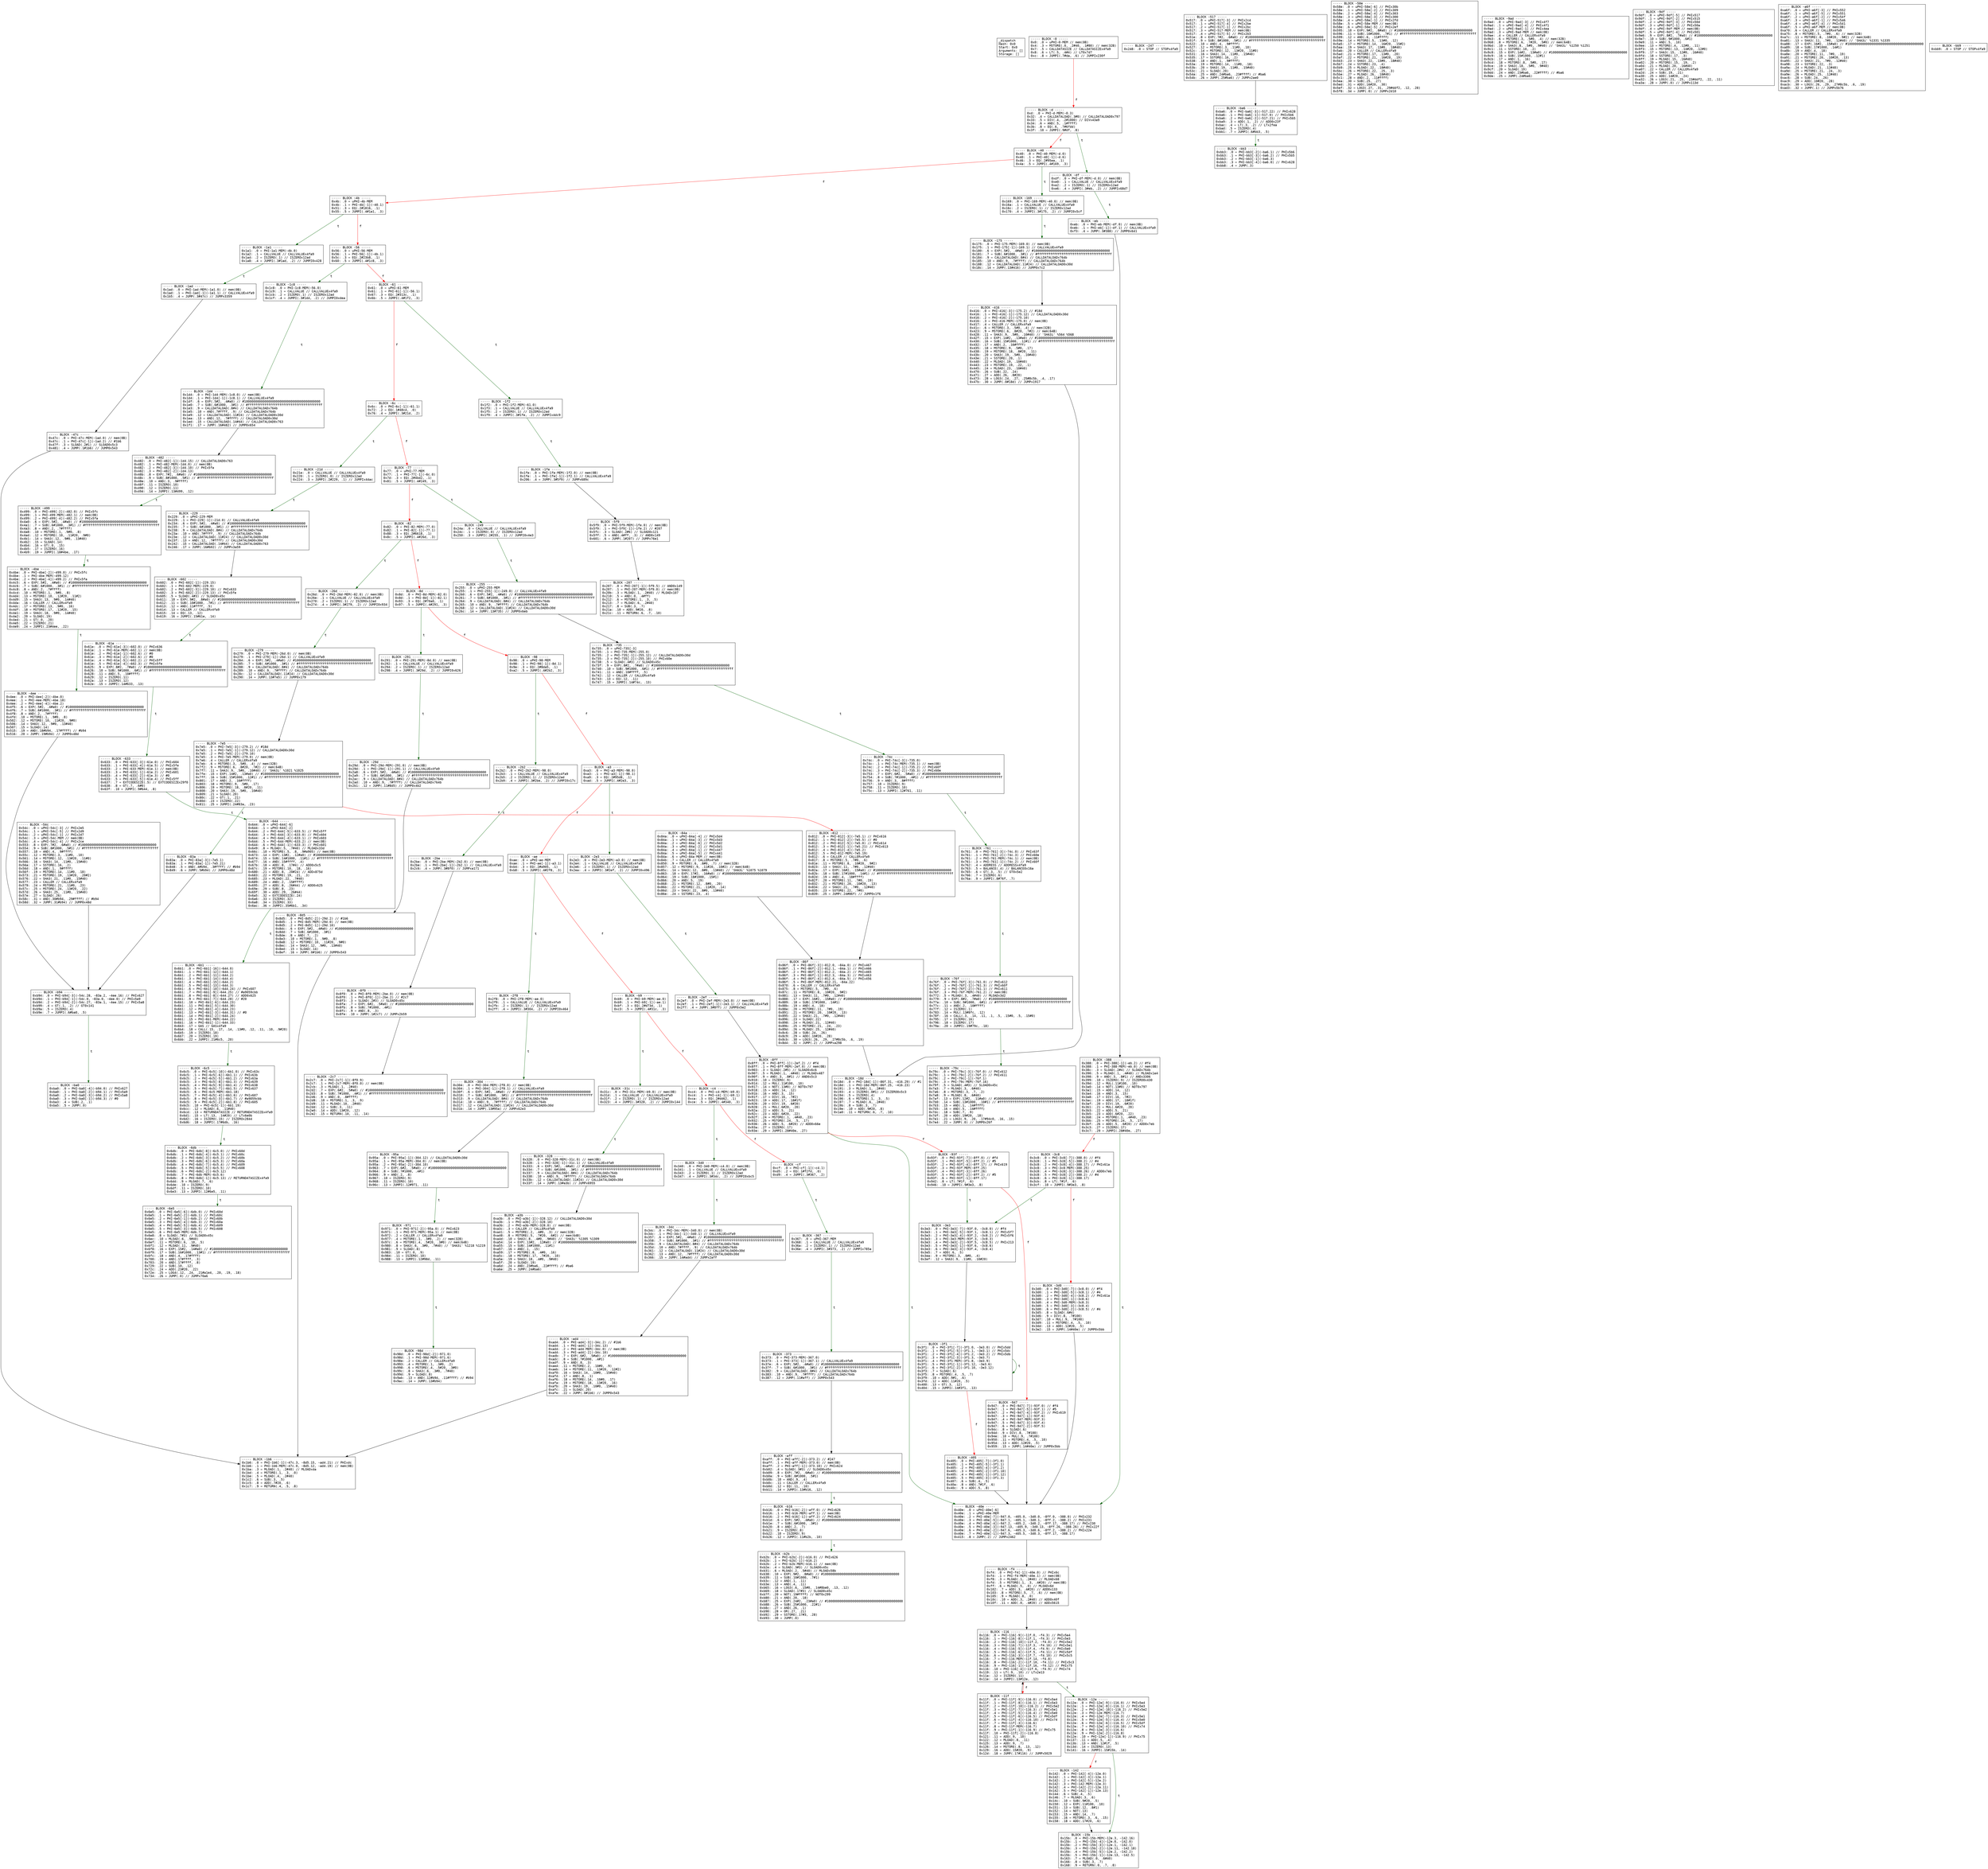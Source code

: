
digraph G {
graph [fontname = "consolas"];
node  [fontname = "consolas"];
edge  [fontname = "consolas"];
ff [label="{_dispatch\lHash: 0x0\lStart: 0x0\lArguments: []\lStorage: []\l}", shape="record"];
block_0 [label="----- BLOCK ~0 -----\l0x0: .0 = uPHI~0-MEM // mem(0B)\l0x4: .3 = MSTORE(.0, .2#40, .1#80) // mem(32B)\l0x7: .5 = CALLDATASIZE // CALLDATASIZEx4fa9\l0x8: .6 = LT(.5, .4#4) // LT0x7d7\l0xc: .8 = JUMPI(.7#da, .6) // JUMPIx230f\l", shape="record"];
block_d [label="----- BLOCK ~d -----\l0xd: .0 = PHI~d-MEM(~0.3)\l0x32: .4 = CALLDATALOAD(.3#0) // CALLDATALOAD0x797\l0x33: .5 = DIV(.4, .2#1000) // DIVx43a9\l0x34: .6 = AND(.5, .1#ffff)\l0x3b: .8 = EQ(.6, .7#6fdd)\l0x3f: .10 = JUMPI(.9#df, .8)\l", shape="record"];
block_40 [label="----- BLOCK ~40 -----\l0x40: .0 = PHI~40-MEM(~d.0)\l0x40: .1 = PHI~40[-1](~d.6)\l0x46: .3 = EQ(.2#95ea, .1)\l0x4a: .5 = JUMPI(.4#169, .3)\l", shape="record"];
block_4b [label="----- BLOCK ~4b -----\l0x4b: .0 = uPHI~4b-MEM\l0x4b: .1 = PHI~4b[-1](~40.1)\l0x51: .3 = EQ(.2#1816, .1)\l0x55: .5 = JUMPI(.4#1a1, .3)\l", shape="record"];
block_56 [label="----- BLOCK ~56 -----\l0x56: .0 = uPHI~56-MEM\l0x56: .1 = PHI~56[-1](~4b.1)\l0x5c: .3 = EQ(.2#23b8, .1)\l0x60: .5 = JUMPI(.4#1c8, .3)\l", shape="record"];
block_61 [label="----- BLOCK ~61 -----\l0x61: .0 = uPHI~61-MEM\l0x61: .1 = PHI~61[-1](~56.1)\l0x67: .3 = EQ(.2#313c, .1)\l0x6b: .5 = JUMPI(.4#1f2, .3)\l", shape="record"];
block_6c [label="----- BLOCK ~6c -----\l0x6c: .0 = PHI~6c[-1](~61.1)\l0x72: .2 = EQ(.1#48c4, .0)\l0x76: .4 = JUMPI(.3#21d, .2)\l", shape="record"];
block_77 [label="----- BLOCK ~77 -----\l0x77: .0 = uPHI~77-MEM\l0x77: .1 = PHI~77[-1](~6c.0)\l0x7d: .3 = EQ(.2#4bd2, .1)\l0x81: .5 = JUMPI(.4#249, .3)\l", shape="record"];
block_82 [label="----- BLOCK ~82 -----\l0x82: .0 = PHI~82-MEM(~77.0)\l0x82: .1 = PHI~82[-1](~77.1)\l0x88: .3 = EQ(.2#6618, .1)\l0x8c: .5 = JUMPI(.4#26d, .3)\l", shape="record"];
block_8d [label="----- BLOCK ~8d -----\l0x8d: .0 = PHI~8d-MEM(~82.0)\l0x8d: .1 = PHI~8d[-1](~82.1)\l0x93: .3 = EQ(.2#70a0, .1)\l0x97: .5 = JUMPI(.4#291, .3)\l", shape="record"];
block_98 [label="----- BLOCK ~98 -----\l0x98: .0 = uPHI~98-MEM\l0x98: .1 = PHI~98[-1](~8d.1)\l0x9e: .3 = EQ(.2#8da5, .1)\l0xa2: .5 = JUMPI(.4#2b2, .3)\l", shape="record"];
block_a3 [label="----- BLOCK ~a3 -----\l0xa3: .0 = PHI~a3-MEM(~98.0)\l0xa3: .1 = PHI~a3[-1](~98.1)\l0xa9: .3 = EQ(.2#95d8, .1)\l0xad: .5 = JUMPI(.4#2e3, .3)\l", shape="record"];
block_ae [label="----- BLOCK ~ae -----\l0xae: .0 = uPHI~ae-MEM\l0xae: .1 = PHI~ae[-1](~a3.1)\l0xb4: .3 = EQ(.2#a905, .1)\l0xb8: .5 = JUMPI(.4#2f8, .3)\l", shape="record"];
block_b9 [label="----- BLOCK ~b9 -----\l0xb9: .0 = PHI~b9-MEM(~ae.0)\l0xb9: .1 = PHI~b9[-1](~ae.1)\l0xbf: .3 = EQ(.2#d73d, .1)\l0xc3: .5 = JUMPI(.4#31c, .3)\l", shape="record"];
block_c4 [label="----- BLOCK ~c4 -----\l0xc4: .0 = PHI~c4-MEM(~b9.0)\l0xc4: .1 = PHI~c4[-1](~b9.1)\l0xca: .3 = EQ(.2#dd62, .1)\l0xce: .5 = JUMPI(.4#340, .3)\l", shape="record"];
block_cf [label="----- BLOCK ~cf -----\l0xcf: .0 = PHI~cf[-1](~c4.1)\l0xd5: .2 = EQ(.1#f2fd, .0)\l0xd9: .4 = JUMPI(.3#367, .2)\l", shape="record"];
block_df [label="----- BLOCK ~df -----\l0xdf: .0 = PHI~df-MEM(~d.0) // mem(0B)\l0xe0: .1 = CALLVALUE // CALLVALUEx4fa9\l0xe2: .2 = ISZERO(.1) // ISZEROx12ad\l0xe6: .4 = JUMPI(.3#eb, .2) // JUMPIx68d7\l", shape="record"];
block_eb [label="----- BLOCK ~eb -----\l0xeb: .0 = PHI~eb-MEM(~df.0) // mem(0B)\l0xeb: .1 = PHI~eb[-1](~df.1) // CALLVALUEx4fa9\l0xf3: .4 = JUMP(.3#388) // JUMP0x641\l", shape="record"];
block_f4 [label="----- BLOCK ~f4 -----\l0xf4: .0 = PHI~f4[-1](~40e.0) // PHIx6c\l0xf4: .1 = PHI~f4-MEM(~40e.1) // mem(0B)\l0xf8: .3 = MLOAD(.1, .2#40) // MLOADx68\l0xfd: .5 = MSTORE(.1, .3, .4#20) // mem(0B)\l0xff: .6 = MLOAD(.5, .0) // MLOADx6d\l0x102: .7 = ADD(.3, .4#20) // ADD0x133\l0x103: .8 = MSTORE(.5, .7, .6) // mem(0B)\l0x105: .9 = MLOAD(.8, .0)\l0x10c: .10 = ADD(.3, .2#40) // ADD0x40f\l0x10f: .11 = ADD(.0, .4#20) // ADDx5615\l", shape="record"];
block_116 [label="----- BLOCK ~116 -----\l0x116: .0 = PHI~116[-9](~11f.0, ~f4.3) // PHIx5e4\l0x116: .1 = PHI~116[-8](~11f.1, ~f4.3) // PHIx5e3\l0x116: .2 = PHI~116[-10](~11f.2, ~f4.0) // PHIx5e2\l0x116: .3 = PHI~116[-7](~11f.3, ~f4.10) // PHIx5e1\l0x116: .4 = PHI~116[-5](~11f.4, ~f4.9) // PHIx5e0\l0x116: .5 = PHI~116[-6](~11f.5, ~f4.11) // PHIx5df\l0x116: .6 = PHI~116[-3](~11f.7, ~f4.10) // PHIx5c5\l0x116: .7 = PHI~116-MEM(~11f.14, ~f4.8)\l0x116: .8 = PHI~116[-2](~11f.10, ~f4.11) // PHIx5c3\l0x116: .9 = PHI~116[-1](~11f.16, ~f4.12) // PHIx75\l0x116: .10 = PHI~116[-4](~11f.6, ~f4.9) // PHIx74\l0x119: .11 = LT(.9, .10) // LTx2e13\l0x11a: .12 = ISZERO(.11)\l0x11e: .14 = JUMPI(.13#12e, .12)\l", shape="record"];
block_11f [label="----- BLOCK ~11f -----\l0x11f: .0 = PHI~11f[-9](~116.0) // PHIx5e4\l0x11f: .1 = PHI~11f[-8](~116.1) // PHIx5e3\l0x11f: .2 = PHI~11f[-10](~116.2) // PHIx5e2\l0x11f: .3 = PHI~11f[-7](~116.3) // PHIx5e1\l0x11f: .4 = PHI~11f[-5](~116.4) // PHIx5e0\l0x11f: .5 = PHI~11f[-6](~116.5) // PHIx5df\l0x11f: .6 = PHI~11f[-4](~116.10) // PHIx74\l0x11f: .7 = PHI~11f[-3](~116.6)\l0x11f: .8 = PHI~11f-MEM(~116.7)\l0x11f: .9 = PHI~11f[-1](~116.9) // PHIx75\l0x11f: .10 = PHI~11f[-2](~116.8)\l0x121: .11 = ADD(.9, .10)\l0x122: .12 = MLOAD(.8, .11)\l0x125: .13 = ADD(.9, .7)\l0x126: .14 = MSTORE(.8, .13, .12)\l0x129: .16 = ADD(.15#20, .9)\l0x12d: .18 = JUMP(.17#116) // JUMPx5029\l", shape="record"];
block_12e [label="----- BLOCK ~12e -----\l0x12e: .0 = PHI~12e[-9](~116.0) // PHIx5e4\l0x12e: .1 = PHI~12e[-8](~116.1) // PHIx5e3\l0x12e: .2 = PHI~12e[-10](~116.2) // PHIx5e2\l0x12e: .3 = PHI~12e-MEM(~116.7)\l0x12e: .4 = PHI~12e[-7](~116.3) // PHIx5e1\l0x12e: .5 = PHI~12e[-5](~116.4) // PHIx5e0\l0x12e: .6 = PHI~12e[-6](~116.5) // PHIx5df\l0x12e: .7 = PHI~12e[-4](~116.10) // PHIx74\l0x12e: .8 = PHI~12e[-3](~116.6)\l0x12e: .9 = PHI~12e[-2](~116.8)\l0x12e: .10 = PHI~12e[-1](~116.9) // PHIx75\l0x137: .11 = ADD(.5, .4)\l0x13b: .13 = AND(.12#1f, .5)\l0x13d: .14 = ISZERO(.13)\l0x141: .16 = JUMPI(.15#15b, .14)\l", shape="record"];
block_142 [label="----- BLOCK ~142 -----\l0x142: .0 = PHI~142[-4](~12e.0)\l0x142: .1 = PHI~142[-3](~12e.1)\l0x142: .2 = PHI~142[-5](~12e.2)\l0x142: .3 = PHI~142-MEM(~12e.3)\l0x142: .4 = PHI~142[-2](~12e.11)\l0x142: .5 = PHI~142[-1](~12e.13)\l0x144: .6 = SUB(.4, .5)\l0x146: .7 = MLOAD(.3, .6)\l0x14c: .10 = SUB(.9#20, .5)\l0x150: .12 = EXP(.11#100, .10)\l0x151: .13 = SUB(.12, .8#1)\l0x152: .14 = NOT(.13)\l0x153: .15 = AND(.14, .7)\l0x155: .16 = MSTORE(.3, .6, .15)\l0x158: .18 = ADD(.17#20, .6)\l", shape="record"];
block_15b [label="----- BLOCK ~15b -----\l0x15b: .0 = PHI~15b-MEM(~12e.3, ~142.16)\l0x15b: .1 = PHI~15b[-4](~12e.0, ~142.0)\l0x15b: .2 = PHI~15b[-3](~12e.1, ~142.1)\l0x15b: .3 = PHI~15b[-2](~12e.11, ~142.18)\l0x15b: .4 = PHI~15b[-5](~12e.2, ~142.2)\l0x15b: .5 = PHI~15b[-1](~12e.13, ~142.5)\l0x163: .7 = MLOAD(.0, .6#40)\l0x166: .8 = SUB(.3, .7)\l0x168: .9 = RETURN(.0, .7, .8)\l", shape="record"];
block_169 [label="----- BLOCK ~169 -----\l0x169: .0 = PHI~169-MEM(~40.0) // mem(0B)\l0x16a: .1 = CALLVALUE // CALLVALUEx4fa9\l0x16c: .2 = ISZERO(.1) // ISZEROx12ad\l0x170: .4 = JUMPI(.3#175, .2) // JUMPI0x5cf\l", shape="record"];
block_175 [label="----- BLOCK ~175 -----\l0x175: .0 = PHI~175-MEM(~169.0) // mem(0B)\l0x175: .1 = PHI~175[-1](~169.1) // CALLVALUEx4fa9\l0x180: .6 = EXP(.5#2, .4#a0) // #10000000000000000000000000000000000000000\l0x181: .7 = SUB(.6#1000, .3#1) // #ffffffffffffffffffffffffffffffffffffffff\l0x184: .9 = CALLDATALOAD(.8#4) // CALLDATALOADx764b\l0x185: .10 = AND(.9, .7#ffff) // CALLDATALOADx764b\l0x188: .12 = CALLDATALOAD(.11#24) // CALLDATALOAD0x30d\l0x18c: .14 = JUMP(.13#416) // JUMP0x7c2\l", shape="record"];
block_18d [label="----- BLOCK ~18d -----\l0x18d: .0 = PHI~18d[-1](~86f.31, ~416.29) // #1\l0x18d: .1 = PHI~18d-MEM(~86f.25, ~416.23)\l0x191: .3 = MLOAD(.1, .2#40)\l0x193: .4 = ISZERO(.0#1) // ISZERO0x5c3\l0x194: .5 = ISZERO(.4)\l0x196: .6 = MSTORE(.1, .3, .5)\l0x197: .7 = MLOAD(.6, .2#40)\l0x19b: .8 = SUB(.3, .7)\l0x19e: .10 = ADD(.9#20, .8)\l0x1a0: .11 = RETURN(.6, .7, .10)\l", shape="record"];
block_1a1 [label="----- BLOCK ~1a1 -----\l0x1a1: .0 = PHI~1a1-MEM(~4b.0)\l0x1a2: .1 = CALLVALUE // CALLVALUEx4fa9\l0x1a4: .2 = ISZERO(.1) // ISZEROx12ad\l0x1a8: .4 = JUMPI(.3#1ad, .2) // JUMPI0x428\l", shape="record"];
block_1ad [label="----- BLOCK ~1ad -----\l0x1ad: .0 = PHI~1ad-MEM(~1a1.0) // mem(0B)\l0x1ad: .1 = PHI~1ad[-1](~1a1.1) // CALLVALUEx4fa9\l0x1b5: .4 = JUMP(.3#47c) // JUMPx3359\l", shape="record"];
block_1b6 [label="----- BLOCK ~1b6 -----\l0x1b6: .0 = PHI~1b6[-1](~47c.3, ~8d5.15, ~ad4.21) // PHIxdc\l0x1b6: .1 = PHI~1b6-MEM(~47c.0, ~8d5.12, ~ad4.19) // mem(0B)\l0x1ba: .3 = MLOAD(.1, .2#40) // MLOADxda\l0x1bd: .4 = MSTORE(.1, .3, .0)\l0x1be: .5 = MLOAD(.4, .2#40)\l0x1c2: .6 = SUB(.3, .5)\l0x1c5: .8 = ADD(.7#20, .6)\l0x1c7: .9 = RETURN(.4, .5, .8)\l", shape="record"];
block_1c8 [label="----- BLOCK ~1c8 -----\l0x1c8: .0 = PHI~1c8-MEM(~56.0)\l0x1c9: .1 = CALLVALUE // CALLVALUEx4fa9\l0x1cb: .2 = ISZERO(.1) // ISZEROx12ad\l0x1cf: .4 = JUMPI(.3#1d4, .2) // JUMPI0xdea\l", shape="record"];
block_1d4 [label="----- BLOCK ~1d4 -----\l0x1d4: .0 = PHI~1d4-MEM(~1c8.0) // mem(0B)\l0x1d4: .1 = PHI~1d4[-1](~1c8.1) // CALLVALUEx4fa9\l0x1df: .6 = EXP(.5#2, .4#a0) // #10000000000000000000000000000000000000000\l0x1e0: .7 = SUB(.6#1000, .3#1) // #ffffffffffffffffffffffffffffffffffffffff\l0x1e3: .9 = CALLDATALOAD(.8#4) // CALLDATALOADx764b\l0x1e5: .10 = AND(.7#ffff, .9) // CALLDATALOADx764b\l0x1e9: .12 = CALLDATALOAD(.11#24) // CALLDATALOAD0x30d\l0x1ea: .13 = AND(.12, .7#ffff) // CALLDATALOAD0x30d\l0x1ed: .15 = CALLDATALOAD(.14#44) // CALLDATALOAD0x763\l0x1f1: .17 = JUMP(.16#482) // JUMP0x654\l", shape="record"];
block_1f2 [label="----- BLOCK ~1f2 -----\l0x1f2: .0 = PHI~1f2-MEM(~61.0)\l0x1f3: .1 = CALLVALUE // CALLVALUEx4fa9\l0x1f5: .2 = ISZERO(.1) // ISZEROx12ad\l0x1f9: .4 = JUMPI(.3#1fe, .2) // JUMPIx4dc9\l", shape="record"];
block_1fe [label="----- BLOCK ~1fe -----\l0x1fe: .0 = PHI~1fe-MEM(~1f2.0) // mem(0B)\l0x1fe: .1 = PHI~1fe[-1](~1f2.1) // CALLVALUEx4fa9\l0x206: .4 = JUMP(.3#5f9) // JUMPx689c\l", shape="record"];
block_207 [label="----- BLOCK ~207 -----\l0x207: .0 = PHI~207[-1](~5f9.5) // AND0x149\l0x207: .1 = PHI~207-MEM(~5f9.0) // mem(0B)\l0x20b: .3 = MLOAD(.1, .2#40) // MLOADx107\l0x210: .5 = AND(.0, .4#ff)\l0x212: .6 = MSTORE(.1, .3, .5)\l0x213: .7 = MLOAD(.6, .2#40)\l0x217: .8 = SUB(.3, .7)\l0x21a: .10 = ADD(.9#20, .8)\l0x21c: .11 = RETURN(.6, .7, .10)\l", shape="record"];
block_21d [label="----- BLOCK ~21d -----\l0x21e: .0 = CALLVALUE // CALLVALUEx4fa9\l0x220: .1 = ISZERO(.0) // ISZEROx12ad\l0x224: .3 = JUMPI(.2#229, .1) // JUMPIx44ac\l", shape="record"];
block_229 [label="----- BLOCK ~229 -----\l0x229: .0 = uPHI~229-MEM\l0x229: .1 = PHI~229[-1](~21d.0) // CALLVALUEx4fa9\l0x234: .6 = EXP(.5#2, .4#a0) // #10000000000000000000000000000000000000000\l0x235: .7 = SUB(.6#1000, .3#1) // #ffffffffffffffffffffffffffffffffffffffff\l0x238: .9 = CALLDATALOAD(.8#4) // CALLDATALOADx764b\l0x23a: .10 = AND(.7#ffff, .9) // CALLDATALOADx764b\l0x23e: .12 = CALLDATALOAD(.11#24) // CALLDATALOAD0x30d\l0x23f: .13 = AND(.12, .7#ffff) // CALLDATALOAD0x30d\l0x242: .15 = CALLDATALOAD(.14#44) // CALLDATALOAD0x763\l0x246: .17 = JUMP(.16#602) // JUMPx3a59\l", shape="record"];
block_247 [label="----- BLOCK ~247 -----\l0x248: .0 = STOP // STOPx4fa9\l", shape="record"];
block_249 [label="----- BLOCK ~249 -----\l0x24a: .0 = CALLVALUE // CALLVALUEx4fa9\l0x24c: .1 = ISZERO(.0) // ISZEROx12ad\l0x250: .3 = JUMPI(.2#255, .1) // JUMPI0x4e3\l", shape="record"];
block_255 [label="----- BLOCK ~255 -----\l0x255: .0 = uPHI~255-MEM\l0x255: .1 = PHI~255[-1](~249.0) // CALLVALUEx4fa9\l0x260: .6 = EXP(.5#2, .4#a0) // #10000000000000000000000000000000000000000\l0x261: .7 = SUB(.6#1000, .3#1) // #ffffffffffffffffffffffffffffffffffffffff\l0x264: .9 = CALLDATALOAD(.8#4) // CALLDATALOADx764b\l0x265: .10 = AND(.9, .7#ffff) // CALLDATALOADx764b\l0x268: .12 = CALLDATALOAD(.11#24) // CALLDATALOAD0x30d\l0x26c: .14 = JUMP(.13#735) // JUMP0x6eb\l", shape="record"];
block_26d [label="----- BLOCK ~26d -----\l0x26d: .0 = PHI~26d-MEM(~82.0) // mem(0B)\l0x26e: .1 = CALLVALUE // CALLVALUEx4fa9\l0x270: .2 = ISZERO(.1) // ISZEROx12ad\l0x274: .4 = JUMPI(.3#279, .2) // JUMPI0x934\l", shape="record"];
block_279 [label="----- BLOCK ~279 -----\l0x279: .0 = PHI~279-MEM(~26d.0) // mem(0B)\l0x279: .1 = PHI~279[-1](~26d.1) // CALLVALUEx4fa9\l0x284: .6 = EXP(.5#2, .4#a0) // #10000000000000000000000000000000000000000\l0x285: .7 = SUB(.6#1000, .3#1) // #ffffffffffffffffffffffffffffffffffffffff\l0x288: .9 = CALLDATALOAD(.8#4) // CALLDATALOADx764b\l0x289: .10 = AND(.9, .7#ffff) // CALLDATALOADx764b\l0x28c: .12 = CALLDATALOAD(.11#24) // CALLDATALOAD0x30d\l0x290: .14 = JUMP(.13#7e5) // JUMP0x179\l", shape="record"];
block_291 [label="----- BLOCK ~291 -----\l0x291: .0 = PHI~291-MEM(~8d.0) // mem(0B)\l0x292: .1 = CALLVALUE // CALLVALUEx4fa9\l0x294: .2 = ISZERO(.1) // ISZEROx12ad\l0x298: .4 = JUMPI(.3#29d, .2) // JUMPI0x626\l", shape="record"];
block_29d [label="----- BLOCK ~29d -----\l0x29d: .0 = PHI~29d-MEM(~291.0) // mem(0B)\l0x29d: .1 = PHI~29d[-1](~291.1) // CALLVALUEx4fa9\l0x2a8: .6 = EXP(.5#2, .4#a0) // #10000000000000000000000000000000000000000\l0x2a9: .7 = SUB(.6#1000, .3#1) // #ffffffffffffffffffffffffffffffffffffffff\l0x2ac: .9 = CALLDATALOAD(.8#4) // CALLDATALOADx764b\l0x2ad: .10 = AND(.9, .7#ffff) // CALLDATALOADx764b\l0x2b1: .12 = JUMP(.11#8d5) // JUMP0x4b2\l", shape="record"];
block_2b2 [label="----- BLOCK ~2b2 -----\l0x2b2: .0 = PHI~2b2-MEM(~98.0)\l0x2b3: .1 = CALLVALUE // CALLVALUEx4fa9\l0x2b5: .2 = ISZERO(.1) // ISZEROx12ad\l0x2b9: .4 = JUMPI(.3#2be, .2) // JUMPI0x17c\l", shape="record"];
block_2be [label="----- BLOCK ~2be -----\l0x2be: .0 = PHI~2be-MEM(~2b2.0) // mem(0B)\l0x2be: .1 = PHI~2be[-1](~2b2.1) // CALLVALUEx4fa9\l0x2c6: .4 = JUMP(.3#8f0) // JUMPxa171\l", shape="record"];
block_2c7 [label="----- BLOCK ~2c7 -----\l0x2c7: .0 = PHI~2c7[-1](~8f0.9)\l0x2c7: .1 = PHI~2c7-MEM(~8f0.0) // mem(0B)\l0x2cb: .3 = MLOAD(.1, .2#40)\l0x2d2: .7 = EXP(.6#2, .5#a0) // #10000000000000000000000000000000000000000\l0x2d3: .8 = SUB(.7#1000, .4#1) // #ffffffffffffffffffffffffffffffffffffffff\l0x2d6: .9 = AND(.0, .8#ffff)\l0x2d8: .10 = MSTORE(.1, .3, .9)\l0x2d9: .11 = MLOAD(.10, .2#40)\l0x2dd: .12 = SUB(.3, .11)\l0x2e0: .14 = ADD(.13#20, .12)\l0x2e2: .15 = RETURN(.10, .11, .14)\l", shape="record"];
block_2e3 [label="----- BLOCK ~2e3 -----\l0x2e3: .0 = PHI~2e3-MEM(~a3.0) // mem(0B)\l0x2e4: .1 = CALLVALUE // CALLVALUEx4fa9\l0x2e6: .2 = ISZERO(.1) // ISZEROx12ad\l0x2ea: .4 = JUMPI(.3#2ef, .2) // JUMPI0x496\l", shape="record"];
block_2ef [label="----- BLOCK ~2ef -----\l0x2ef: .0 = PHI~2ef-MEM(~2e3.0) // mem(0B)\l0x2ef: .1 = PHI~2ef[-1](~2e3.1) // CALLVALUEx4fa9\l0x2f7: .4 = JUMP(.3#8ff) // JUMP0x5e2\l", shape="record"];
block_2f8 [label="----- BLOCK ~2f8 -----\l0x2f8: .0 = PHI~2f8-MEM(~ae.0)\l0x2f9: .1 = CALLVALUE // CALLVALUEx4fa9\l0x2fb: .2 = ISZERO(.1) // ISZEROx12ad\l0x2ff: .4 = JUMPI(.3#304, .2) // JUMPI0x464\l", shape="record"];
block_304 [label="----- BLOCK ~304 -----\l0x304: .0 = PHI~304-MEM(~2f8.0) // mem(0B)\l0x304: .1 = PHI~304[-1](~2f8.1) // CALLVALUEx4fa9\l0x30f: .6 = EXP(.5#2, .4#a0) // #10000000000000000000000000000000000000000\l0x310: .7 = SUB(.6#1000, .3#1) // #ffffffffffffffffffffffffffffffffffffffff\l0x313: .9 = CALLDATALOAD(.8#4) // CALLDATALOADx764b\l0x314: .10 = AND(.9, .7#ffff) // CALLDATALOADx764b\l0x317: .12 = CALLDATALOAD(.11#24) // CALLDATALOAD0x30d\l0x31b: .14 = JUMP(.13#95a) // JUMPx62e3\l", shape="record"];
block_31c [label="----- BLOCK ~31c -----\l0x31c: .0 = PHI~31c-MEM(~b9.0) // mem(0B)\l0x31d: .1 = CALLVALUE // CALLVALUEx4fa9\l0x31f: .2 = ISZERO(.1) // ISZEROx12ad\l0x323: .4 = JUMPI(.3#328, .2) // JUMPI0x144\l", shape="record"];
block_328 [label="----- BLOCK ~328 -----\l0x328: .0 = PHI~328-MEM(~31c.0) // mem(0B)\l0x328: .1 = PHI~328[-1](~31c.1) // CALLVALUEx4fa9\l0x333: .6 = EXP(.5#2, .4#a0) // #10000000000000000000000000000000000000000\l0x334: .7 = SUB(.6#1000, .3#1) // #ffffffffffffffffffffffffffffffffffffffff\l0x337: .9 = CALLDATALOAD(.8#4) // CALLDATALOADx764b\l0x338: .10 = AND(.9, .7#ffff) // CALLDATALOADx764b\l0x33b: .12 = CALLDATALOAD(.11#24) // CALLDATALOAD0x30d\l0x33f: .14 = JUMP(.13#a3b) // JUMPx6955\l", shape="record"];
block_340 [label="----- BLOCK ~340 -----\l0x340: .0 = PHI~340-MEM(~c4.0) // mem(0B)\l0x341: .1 = CALLVALUE // CALLVALUEx4fa9\l0x343: .2 = ISZERO(.1) // ISZEROx12ad\l0x347: .4 = JUMPI(.3#34c, .2) // JUMPI0xbc5\l", shape="record"];
block_34c [label="----- BLOCK ~34c -----\l0x34c: .0 = PHI~34c-MEM(~340.0) // mem(0B)\l0x34c: .1 = PHI~34c[-1](~340.1) // CALLVALUEx4fa9\l0x357: .6 = EXP(.5#2, .4#a0) // #10000000000000000000000000000000000000000\l0x358: .7 = SUB(.6#1000, .3#1) // #ffffffffffffffffffffffffffffffffffffffff\l0x35b: .9 = CALLDATALOAD(.8#4) // CALLDATALOADx764b\l0x35d: .10 = AND(.7#ffff, .9) // CALLDATALOADx764b\l0x361: .12 = CALLDATALOAD(.11#24) // CALLDATALOAD0x30d\l0x362: .13 = AND(.12, .7#ffff) // CALLDATALOAD0x30d\l0x366: .15 = JUMP(.14#ad4) // JUMPx2aff\l", shape="record"];
block_367 [label="----- BLOCK ~367 -----\l0x367: .0 = uPHI~367-MEM\l0x368: .1 = CALLVALUE // CALLVALUEx4fa9\l0x36a: .2 = ISZERO(.1) // ISZEROx12ad\l0x36e: .4 = JUMPI(.3#373, .2) // JUMPIx785a\l", shape="record"];
block_373 [label="----- BLOCK ~373 -----\l0x373: .0 = PHI~373-MEM(~367.0)\l0x373: .1 = PHI~373[-1](~367.1) // CALLVALUEx4fa9\l0x37e: .6 = EXP(.5#2, .4#a0) // #10000000000000000000000000000000000000000\l0x37f: .7 = SUB(.6#1000, .3#1) // #ffffffffffffffffffffffffffffffffffffffff\l0x382: .9 = CALLDATALOAD(.8#4) // CALLDATALOADx764b\l0x383: .10 = AND(.9, .7#ffff) // CALLDATALOADx764b\l0x387: .12 = JUMP(.11#aff) // JUMP0x543\l", shape="record"];
block_388 [label="----- BLOCK ~388 -----\l0x388: .0 = PHI~388[-1](~eb.2) // #f4\l0x388: .1 = PHI~388-MEM(~eb.0) // mem(0B)\l0x38c: .3 = SLOAD(.2#4) // SLOADx764b\l0x390: .5 = MLOAD(.1, .4#40) // MLOADx1e4\l0x398: .9 = AND(.3, .8#1) // ANDx3306\l0x399: .10 = ISZERO(.9) // ISZERO0x430\l0x39d: .12 = MUL(.11#100, .10)\l0x3a0: .14 = NOT(.13#0) // NOT0x797\l0x3a1: .15 = ADD(.14, .12)\l0x3a4: .16 = AND(.3, .15)\l0x3a8: .17 = DIV(.16, .7#2)\l0x3ac: .19 = ADD(.17, .18#1f)\l0x3af: .20 = DIV(.19, .6#20)\l0x3b1: .21 = MUL(.6#20, .20)\l0x3b3: .22 = ADD(.5, .21)\l0x3b5: .23 = ADD(.6#20, .22)\l0x3b8: .24 = MSTORE(.1, .4#40, .23)\l0x3bb: .25 = MSTORE(.24, .5, .17)\l0x3bf: .26 = ADD(.5, .6#20) // ADD0x7eb\l0x3c3: .27 = ISZERO(.17)\l0x3c7: .29 = JUMPI(.28#40e, .27)\l", shape="record"];
block_3c8 [label="----- BLOCK ~3c8 -----\l0x3c8: .0 = PHI~3c8[-7](~388.0) // #f4\l0x3c8: .1 = PHI~3c8[-5](~388.2) // #4\l0x3c8: .2 = PHI~3c8[-4](~388.17) // PHIx61a\l0x3c8: .3 = PHI~3c8-MEM(~388.25)\l0x3c8: .4 = PHI~3c8[-3](~388.26) // ADD0x7eb\l0x3c8: .5 = PHI~3c8[-2](~388.2) // #4\l0x3c8: .6 = PHI~3c8[-1](~388.17)\l0x3cb: .8 = LT(.7#1f, .6)\l0x3cf: .10 = JUMPI(.9#3e3, .8)\l", shape="record"];
block_3d0 [label="----- BLOCK ~3d0 -----\l0x3d0: .0 = PHI~3d0[-7](~3c8.0) // #f4\l0x3d0: .1 = PHI~3d0[-5](~3c8.1) // #4\l0x3d0: .2 = PHI~3d0[-4](~3c8.2) // PHIx61a\l0x3d0: .3 = PHI~3d0[-1](~3c8.6)\l0x3d0: .4 = PHI~3d0-MEM(~3c8.3)\l0x3d0: .5 = PHI~3d0[-3](~3c8.4)\l0x3d0: .6 = PHI~3d0[-2](~3c8.5) // #4\l0x3d5: .8 = SLOAD(.6#4)\l0x3d6: .9 = DIV(.8, .7#100)\l0x3d7: .10 = MUL(.9, .7#100)\l0x3d9: .11 = MSTORE(.4, .5, .10)\l0x3dd: .13 = ADD(.12#20, .5)\l0x3e2: .15 = JUMP(.14#40e) // JUMP0x5bb\l", shape="record"];
block_3e3 [label="----- BLOCK ~3e3 -----\l0x3e3: .0 = PHI~3e3[-7](~93f.0, ~3c8.0) // #f4\l0x3e3: .1 = PHI~3e3[-5](~93f.1, ~3c8.1) // PHIx5f7\l0x3e3: .2 = PHI~3e3[-4](~93f.2, ~3c8.2) // PHIx5f6\l0x3e3: .3 = PHI~3e3-MEM(~93f.3, ~3c8.3)\l0x3e3: .4 = PHI~3e3[-2](~93f.5, ~3c8.5) // PHIx213\l0x3e3: .5 = PHI~3e3[-1](~93f.6, ~3c8.6)\l0x3e3: .6 = PHI~3e3[-3](~93f.4, ~3c8.4)\l0x3e5: .7 = ADD(.6, .5)\l0x3ea: .9 = MSTORE(.3, .8#0, .4)\l0x3ef: .12 = SHA3(.9, .11#0, .10#20)\l", shape="record"];
block_3f1 [label="----- BLOCK ~3f1 -----\l0x3f1: .0 = PHI~3f1[-7](~3f1.0, ~3e3.0) // PHIx5dd\l0x3f1: .1 = PHI~3f1[-5](~3f1.1, ~3e3.1) // PHIx5dc\l0x3f1: .2 = PHI~3f1[-4](~3f1.2, ~3e3.2) // PHIx5db\l0x3f1: .3 = PHI~3f1[-3](~3f1.3, ~3e3.7)\l0x3f1: .4 = PHI~3f1-MEM(~3f1.8, ~3e3.9)\l0x3f1: .5 = PHI~3f1[-1](~3f1.12, ~3e3.6)\l0x3f1: .6 = PHI~3f1[-2](~3f1.10, ~3e3.12)\l0x3f3: .7 = SLOAD(.6)\l0x3f5: .8 = MSTORE(.4, .5, .7)\l0x3f9: .10 = ADD(.9#1, .6)\l0x3fd: .12 = ADD(.11#20, .5)\l0x400: .13 = GT(.3, .12)\l0x404: .15 = JUMPI(.14#3f1, .13)\l", shape="record"];
block_405 [label="----- BLOCK ~405 -----\l0x405: .0 = PHI~405[-7](~3f1.0)\l0x405: .1 = PHI~405[-5](~3f1.1)\l0x405: .2 = PHI~405[-4](~3f1.2)\l0x405: .3 = PHI~405[-2](~3f1.10)\l0x405: .4 = PHI~405[-1](~3f1.12)\l0x405: .5 = PHI~405[-3](~3f1.3)\l0x407: .6 = SUB(.4, .5)\l0x40a: .8 = AND(.7#1f, .6)\l0x40c: .9 = ADD(.5, .8)\l", shape="record"];
block_40e [label="----- BLOCK ~40e -----\l0x40e: .0 = uPHI~40e[-6]\l0x40e: .1 = uPHI~40e-MEM\l0x40e: .2 = PHI~40e[-7](~947.0, ~405.0, ~3d0.0, ~8ff.0, ~388.0) // PHIx232\l0x40e: .3 = PHI~40e[-5](~947.1, ~405.1, ~3d0.1, ~8ff.2, ~388.2) // PHIx231\l0x40e: .4 = PHI~40e[-4](~947.2, ~405.2, ~3d0.2, ~8ff.17, ~388.17) // PHIx230\l0x40e: .5 = PHI~40e[-3](~947.13, ~405.9, ~3d0.13, ~8ff.26, ~388.26) // PHIx22f\l0x40e: .6 = PHI~40e[-2](~947.6, ~405.3, ~3d0.6, ~8ff.2, ~388.2) // PHIx22e\l0x40e: .7 = PHI~40e[-1](~947.3, ~405.5, ~3d0.3, ~8ff.17, ~388.17)\l0x415: .8 = JUMP(.2) // JUMPx2462\l", shape="record"];
block_416 [label="----- BLOCK ~416 -----\l0x416: .0 = PHI~416[-3](~175.2) // #18d\l0x416: .1 = PHI~416[-1](~175.12) // CALLDATALOAD0x30d\l0x416: .2 = PHI~416[-2](~175.10)\l0x416: .3 = PHI~416-MEM(~175.0) // mem(0B)\l0x417: .4 = CALLER // CALLERx4fa9\l0x41c: .6 = MSTORE(.3, .5#0, .4) // mem(32B)\l0x423: .9 = MSTORE(.6, .8#20, .7#2) // mem(64B)\l0x428: .11 = SHA3(.9, .5#0, .10#40) // 'SHA3i' %564 %568\l0x42f: .15 = EXP(.14#2, .13#a0) // #10000000000000000000000000000000000000000\l0x430: .16 = SUB(.15#1000, .12#1) // #ffffffffffffffffffffffffffffffffffffffff\l0x432: .17 = AND(.2, .16#ffff)\l0x435: .18 = MSTORE(.9, .5#0, .17)\l0x438: .19 = MSTORE(.18, .8#20, .11)\l0x43b: .20 = SHA3(.19, .5#0, .10#40)\l0x43e: .21 = SSTORE(.20, .1)\l0x440: .22 = MLOAD(.19, .10#40)\l0x443: .23 = MSTORE(.19, .22, .1)\l0x445: .24 = MLOAD(.23, .10#40)\l0x470: .26 = SUB(.22, .24)\l0x471: .27 = ADD(.26, .8#20)\l0x473: .28 = LOG3(.24, .27, .25#8c5b, .4, .17)\l0x47b: .30 = JUMP(.0#18d) // JUMPx1917\l", shape="record"];
block_47c [label="----- BLOCK ~47c -----\l0x47c: .0 = PHI~47c-MEM(~1ad.0) // mem(0B)\l0x47c: .1 = PHI~47c[-1](~1ad.2) // #1b6\l0x47f: .3 = SLOAD(.2#1) // SLOAD0x5c3\l0x481: .4 = JUMP(.1#1b6) // JUMP0x543\l", shape="record"];
block_482 [label="----- BLOCK ~482 -----\l0x482: .0 = PHI~482[-1](~1d4.15) // CALLDATALOAD0x763\l0x482: .1 = PHI~482-MEM(~1d4.0) // mem(0B)\l0x482: .2 = PHI~482[-3](~1d4.10) // PHIx5fa\l0x482: .3 = PHI~482[-2](~1d4.13)\l0x48b: .8 = EXP(.7#2, .6#a0) // #10000000000000000000000000000000000000000\l0x48c: .9 = SUB(.8#1000, .5#1) // #ffffffffffffffffffffffffffffffffffffffff\l0x48e: .10 = AND(.3, .9#ffff)\l0x48f: .11 = ISZERO(.10)\l0x490: .12 = ISZERO(.11)\l0x494: .14 = JUMPI(.13#499, .12)\l", shape="record"];
block_499 [label="----- BLOCK ~499 -----\l0x499: .0 = PHI~499[-2](~482.0) // PHIx5fc\l0x499: .1 = PHI~499-MEM(~482.1) // mem(0B)\l0x499: .2 = PHI~499[-4](~482.2) // PHIx5fa\l0x4a0: .6 = EXP(.5#2, .4#a0) // #10000000000000000000000000000000000000000\l0x4a1: .7 = SUB(.6#1000, .3#1) // #ffffffffffffffffffffffffffffffffffffffff\l0x4a3: .8 = AND(.2, .7#ffff)\l0x4a8: .10 = MSTORE(.1, .9#0, .8)\l0x4ad: .12 = MSTORE(.10, .11#20, .9#0)\l0x4b1: .14 = SHA3(.12, .9#0, .13#40)\l0x4b2: .15 = SLOAD(.14)\l0x4b4: .16 = GT(.0, .15)\l0x4b5: .17 = ISZERO(.16)\l0x4b9: .19 = JUMPI(.18#4be, .17)\l", shape="record"];
block_4be [label="----- BLOCK ~4be -----\l0x4be: .0 = PHI~4be[-2](~499.0) // PHIx5fc\l0x4be: .1 = PHI~4be-MEM(~499.12)\l0x4be: .2 = PHI~4be[-4](~499.2) // PHIx5fa\l0x4c5: .6 = EXP(.5#2, .4#a0) // #10000000000000000000000000000000000000000\l0x4c6: .7 = SUB(.6#1000, .3#1) // #ffffffffffffffffffffffffffffffffffffffff\l0x4c8: .8 = AND(.2, .7#ffff)\l0x4cd: .10 = MSTORE(.1, .9#0, .8)\l0x4d4: .13 = MSTORE(.10, .12#20, .11#2)\l0x4d9: .15 = SHA3(.13, .9#0, .14#40)\l0x4da: .16 = CALLER // CALLERx4fa9\l0x4dc: .17 = MSTORE(.13, .9#0, .16)\l0x4df: .18 = MSTORE(.17, .12#20, .15)\l0x4e1: .19 = SHA3(.18, .9#0, .14#40)\l0x4e2: .20 = SLOAD(.19)\l0x4e4: .21 = GT(.0, .20)\l0x4e5: .22 = ISZERO(.21)\l0x4e9: .24 = JUMPI(.23#4ee, .22)\l", shape="record"];
block_4ee [label="----- BLOCK ~4ee -----\l0x4ee: .0 = PHI~4ee[-2](~4be.0)\l0x4ee: .1 = PHI~4ee-MEM(~4be.18)\l0x4ee: .2 = PHI~4ee[-4](~4be.2)\l0x4f5: .6 = EXP(.5#2, .4#a0) // #10000000000000000000000000000000000000000\l0x4f6: .7 = SUB(.6#1000, .3#1) // #ffffffffffffffffffffffffffffffffffffffff\l0x4f8: .8 = AND(.2, .7#ffff)\l0x4fd: .10 = MSTORE(.1, .9#0, .8)\l0x502: .12 = MSTORE(.10, .11#20, .9#0)\l0x506: .14 = SHA3(.12, .9#0, .13#40)\l0x507: .15 = SLOAD(.14)\l0x515: .19 = AND(.18#b94, .17#ffff) // #b94\l0x516: .20 = JUMP(.19#b94) // JUMP0x48d\l", shape="record"];
block_517 [label="----- BLOCK ~517 -----\l0x517: .0 = uPHI~517[-3] // PHIx2c4\l0x517: .1 = uPHI~517[-4] // PHIx2be\l0x517: .2 = uPHI~517[-1] // PHIx2bc\l0x517: .3 = uPHI~517-MEM // mem(0B)\l0x517: .4 = uPHI~517[-5] // PHIx2b3\l0x51e: .8 = EXP(.7#2, .6#a0) // #10000000000000000000000000000000000000000\l0x51f: .9 = SUB(.8#1000, .5#1) // #ffffffffffffffffffffffffffffffffffffffff\l0x522: .10 = AND(.4, .9#ffff)\l0x527: .12 = MSTORE(.3, .11#0, .10)\l0x52c: .14 = MSTORE(.12, .13#20, .11#0)\l0x531: .16 = SHA3(.14, .11#0, .15#40)\l0x535: .17 = SSTORE(.16, .2)\l0x538: .18 = AND(.1, .9#ffff)\l0x53a: .19 = MSTORE(.14, .11#0, .18)\l0x53b: .20 = SHA3(.19, .11#0, .15#40)\l0x53c: .21 = SLOAD(.20)\l0x54a: .25 = AND(.24#ba6, .23#ffff) // #ba6\l0x54b: .26 = JUMP(.25#ba6) // JUMPx2ae0\l", shape="record"];
block_54c [label="----- BLOCK ~54c -----\l0x54c: .0 = uPHI~54c[-3] // PHIx2e5\l0x54c: .1 = uPHI~54c[-5] // PHIx2d9\l0x54c: .2 = uPHI~54c[-1] // PHIx2d7\l0x54c: .3 = uPHI~54c-MEM // mem(0B)\l0x54c: .4 = uPHI~54c[-4] // PHIx2ce\l0x553: .8 = EXP(.7#2, .6#a0) // #10000000000000000000000000000000000000000\l0x554: .9 = SUB(.8#1000, .5#1) // #ffffffffffffffffffffffffffffffffffffffff\l0x557: .10 = AND(.4, .9#ffff)\l0x55c: .12 = MSTORE(.3, .11#0, .10)\l0x561: .14 = MSTORE(.12, .13#20, .11#0)\l0x566: .16 = SHA3(.14, .11#0, .15#40)\l0x56a: .17 = SSTORE(.16, .2)\l0x56d: .18 = AND(.1, .9#ffff)\l0x56f: .19 = MSTORE(.14, .11#0, .18)\l0x573: .21 = MSTORE(.19, .13#20, .20#2)\l0x576: .22 = SHA3(.21, .11#0, .15#40)\l0x577: .23 = CALLER // CALLERx4fa9\l0x579: .24 = MSTORE(.21, .11#0, .23)\l0x57c: .25 = MSTORE(.24, .13#20, .22)\l0x57d: .26 = SHA3(.25, .11#0, .15#40)\l0x57e: .27 = SLOAD(.26)\l0x58c: .31 = AND(.30#b94, .29#ffff) // #b94\l0x58d: .32 = JUMP(.31#b94) // JUMP0x48d\l", shape="record"];
block_58e [label="----- BLOCK ~58e -----\l0x58e: .0 = uPHI~58e[-6] // PHIx30b\l0x58e: .1 = uPHI~58e[-2] // PHIx309\l0x58e: .2 = uPHI~58e[-4] // PHIx303\l0x58e: .3 = uPHI~58e[-3] // PHIx300\l0x58e: .4 = uPHI~58e[-1] // PHIx2fd\l0x58e: .5 = uPHI~58e-MEM // mem(0B)\l0x58e: .6 = uPHI~58e[-5] // PHIx2ef\l0x595: .10 = EXP(.9#2, .8#a0) // #10000000000000000000000000000000000000000\l0x596: .11 = SUB(.10#1000, .7#1) // #ffffffffffffffffffffffffffffffffffffffff\l0x599: .12 = AND(.6, .11#ffff)\l0x59e: .14 = MSTORE(.5, .13#0, .12)\l0x5a5: .17 = MSTORE(.14, .16#20, .15#2)\l0x5aa: .19 = SHA3(.17, .13#0, .18#40)\l0x5ab: .20 = CALLER // CALLERx4fa9\l0x5ad: .21 = MSTORE(.17, .13#0, .20)\l0x5af: .22 = MSTORE(.21, .16#20, .19)\l0x5b3: .23 = SHA3(.22, .13#0, .18#40)\l0x5b7: .24 = SSTORE(.23, .4)\l0x5b9: .25 = MLOAD(.22, .18#40)\l0x5bc: .26 = MSTORE(.22, .25, .3)\l0x5be: .27 = MLOAD(.26, .18#40)\l0x5c1: .28 = AND(.2, .11#ffff)\l0x5ea: .30 = SUB(.25, .27)\l0x5ed: .31 = ADD(.16#20, .30)\l0x5ef: .32 = LOG3(.27, .31, .29#ddf2, .12, .28)\l0x5f8: .34 = JUMP(.0) // JUMPx2d10\l", shape="record"];
block_5f9 [label="----- BLOCK ~5f9 -----\l0x5f9: .0 = PHI~5f9-MEM(~1fe.0) // mem(0B)\l0x5f9: .1 = PHI~5f9[-1](~1fe.2) // #207\l0x5fc: .3 = SLOAD(.2#6) // SLOAD0x121\l0x5ff: .5 = AND(.4#ff, .3) // AND0x149\l0x601: .6 = JUMP(.1#207) // JUMPx76e1\l", shape="record"];
block_602 [label="----- BLOCK ~602 -----\l0x602: .0 = PHI~602[-1](~229.15)\l0x602: .1 = PHI~602-MEM(~229.0)\l0x602: .2 = PHI~602[-3](~229.10) // PHIx633\l0x602: .3 = PHI~602[-2](~229.13) // PHIx5fe\l0x605: .5 = SLOAD(.4#3) // SLOAD0x45c\l0x611: .10 = EXP(.9#2, .8#a0) // #10000000000000000000000000000000000000000\l0x612: .11 = SUB(.10#1000, .7#1) // #ffffffffffffffffffffffffffffffffffffffff\l0x613: .12 = AND(.11#ffff, .5)\l0x614: .13 = CALLER // CALLERx4fa9\l0x615: .14 = EQ(.13, .12)\l0x619: .16 = JUMPI(.15#61e, .14)\l", shape="record"];
block_61e [label="----- BLOCK ~61e -----\l0x61e: .0 = PHI~61e[-3](~602.0) // PHIx636\l0x61e: .1 = PHI~61e-MEM(~602.1) // mem(0B)\l0x61e: .2 = PHI~61e[-1](~602.6) // #0\l0x61e: .3 = PHI~61e[-2](~602.6) // #0\l0x61e: .4 = PHI~61e[-5](~602.2) // PHIx5ff\l0x61e: .5 = PHI~61e[-4](~602.3) // PHIx5fe\l0x625: .9 = EXP(.8#2, .7#a0) // #10000000000000000000000000000000000000000\l0x626: .10 = SUB(.9#1000, .6#1) // #ffffffffffffffffffffffffffffffffffffffff\l0x628: .11 = AND(.5, .10#ffff)\l0x629: .12 = ISZERO(.11)\l0x62a: .13 = ISZERO(.12)\l0x62e: .15 = JUMPI(.14#633, .13)\l", shape="record"];
block_633 [label="----- BLOCK ~633 -----\l0x633: .0 = PHI~633[-3](~61e.0) // PHIx604\l0x633: .1 = PHI~633[-4](~61e.5) // PHIx5fe\l0x633: .2 = PHI~633-MEM(~61e.1) // mem(0B)\l0x633: .3 = PHI~633[-1](~61e.2) // PHIx601\l0x633: .4 = PHI~633[-2](~61e.3) // #0\l0x633: .5 = PHI~633[-5](~61e.4) // PHIx5ff\l0x637: .7 = EXTCODESIZE(.5) // EXTCODESIZEx29f0\l0x638: .8 = GT(.7, .6#0)\l0x63f: .10 = JUMPI(.9#644, .8)\l", shape="record"];
block_644 [label="----- BLOCK ~644 -----\l0x644: .0 = uPHI~644[-6]\l0x644: .1 = uPHI~644[-2]\l0x644: .2 = PHI~644[-5](~633.5) // PHIx5ff\l0x644: .3 = PHI~644[-3](~633.0) // PHIx604\l0x644: .4 = PHI~644[-4](~633.1) // PHIx603\l0x644: .5 = PHI~644-MEM(~633.2) // mem(0B)\l0x644: .6 = PHI~644[-1](~633.3) // PHIx601\l0x649: .8 = MLOAD(.5, .7#40) // MLOADx33d\l0x66c: .10 = MSTORE(.5, .8, .9#a905) // mem(0B)\l0x673: .14 = EXP(.13#2, .12#a0) // #10000000000000000000000000000000000000000\l0x674: .15 = SUB(.14#1000, .11#1) // #ffffffffffffffffffffffffffffffffffffffff\l0x677: .16 = AND(.15#ffff, .4)\l0x67b: .18 = ADD(.8, .17#4) // ADD0x5c5\l0x67c: .19 = MSTORE(.10, .18, .16)\l0x680: .21 = ADD(.8, .20#24) // ADDx875d\l0x683: .22 = MSTORE(.19, .21, .3)\l0x685: .23 = MLOAD(.22, .7#40)\l0x689: .24 = AND(.2, .15#ffff)\l0x695: .27 = ADD(.8, .26#44) // ADD0x625\l0x69e: .29 = SUB(.8, .23)\l0x69f: .30 = ADD(.29, .26#44)\l0x6a5: .32 = EXTCODESIZE(.24)\l0x6a6: .33 = ISZERO(.32)\l0x6a8: .34 = ISZERO(.33)\l0x6ac: .36 = JUMPI(.35#6b1, .34)\l", shape="record"];
block_6b1 [label="----- BLOCK ~6b1 -----\l0x6b1: .0 = PHI~6b1[-16](~644.0)\l0x6b1: .1 = PHI~6b1[-12](~644.1)\l0x6b1: .2 = PHI~6b1[-11](~644.2)\l0x6b1: .3 = PHI~6b1[-14](~644.4)\l0x6b1: .4 = PHI~6b1[-15](~644.2)\l0x6b1: .5 = PHI~6b1[-13](~644.3)\l0x6b1: .6 = PHI~6b1[-10](~644.24) // PHIx607\l0x6b1: .7 = PHI~6b1[-9](~644.25) // #a9059cbb\l0x6b1: .8 = PHI~6b1[-8](~644.27) // ADD0x625\l0x6b1: .9 = PHI~6b1[-7](~644.28) // #20\l0x6b1: .10 = PHI~6b1[-6](~644.23)\l0x6b1: .11 = PHI~6b1[-5](~644.30)\l0x6b1: .12 = PHI~6b1[-4](~644.23)\l0x6b1: .13 = PHI~6b1[-3](~644.31) // #0\l0x6b1: .14 = PHI~6b1[-2](~644.24)\l0x6b1: .15 = PHI~6b1-MEM(~644.22)\l0x6b1: .16 = PHI~6b1[-1](~644.33)\l0x6b3: .17 = GAS // GASx4fa9\l0x6b4: .18 = CALL(.15, .17, .14, .13#0, .12, .11, .10, .9#20)\l0x6b5: .19 = ISZERO(.18)\l0x6b7: .20 = ISZERO(.19)\l0x6bb: .22 = JUMPI(.21#6c5, .20)\l", shape="record"];
block_6c5 [label="----- BLOCK ~6c5 -----\l0x6c5: .0 = PHI~6c5[-10](~6b1.0) // PHIx63c\l0x6c5: .1 = PHI~6c5[-6](~6b1.1) // PHIx63b\l0x6c5: .2 = PHI~6c5[-5](~6b1.2) // PHIx63a\l0x6c5: .3 = PHI~6c5[-8](~6b1.3) // PHIx639\l0x6c5: .4 = PHI~6c5[-9](~6b1.4) // PHIx638\l0x6c5: .5 = PHI~6c5[-7](~6b1.5) // PHIx637\l0x6c5: .6 = PHI~6c5-MEM(~6b1.18)\l0x6c5: .7 = PHI~6c5[-4](~6b1.6) // PHIx607\l0x6c5: .8 = PHI~6c5[-3](~6b1.7) // #a9059cbb\l0x6c5: .9 = PHI~6c5[-2](~6b1.8) // PHIx605\l0x6c5: .10 = PHI~6c5[-1](~6b1.19)\l0x6cc: .12 = MLOAD(.6, .11#40)\l0x6cd: .13 = RETURNDATASIZE // RETURNDATASIZEx4fa9\l0x6d1: .15 = LT(.13, .14#20) // LTx6e0b\l0x6d2: .16 = ISZERO(.15) // ISZEROx2844\l0x6d6: .18 = JUMPI(.17#6db, .16)\l", shape="record"];
block_6db [label="----- BLOCK ~6db -----\l0x6db: .0 = PHI~6db[-8](~6c5.0) // PHIx60d\l0x6db: .1 = PHI~6db[-4](~6c5.1) // PHIx60c\l0x6db: .2 = PHI~6db[-3](~6c5.2) // PHIx60b\l0x6db: .3 = PHI~6db[-6](~6c5.3) // PHIx60a\l0x6db: .4 = PHI~6db[-7](~6c5.4) // PHIx609\l0x6db: .5 = PHI~6db[-5](~6c5.5) // PHIx608\l0x6db: .6 = PHI~6db[-2](~6c5.12)\l0x6db: .7 = PHI~6db-MEM(~6c5.6)\l0x6db: .8 = PHI~6db[-1](~6c5.13) // RETURNDATASIZEx4fa9\l0x6dd: .9 = MLOAD(.7, .6)\l0x6de: .10 = ISZERO(.9)\l0x6df: .11 = ISZERO(.10)\l0x6e3: .13 = JUMPI(.12#6e5, .11)\l", shape="record"];
block_6e5 [label="----- BLOCK ~6e5 -----\l0x6e5: .0 = PHI~6e5[-6](~6db.0) // PHIx60d\l0x6e5: .1 = PHI~6e5[-2](~6db.1) // PHIx60c\l0x6e5: .2 = PHI~6e5[-1](~6db.2) // PHIx60b\l0x6e5: .3 = PHI~6e5[-4](~6db.3) // PHIx60a\l0x6e5: .4 = PHI~6e5[-5](~6db.4) // PHIx609\l0x6e5: .5 = PHI~6e5[-3](~6db.5) // PHIx608\l0x6e5: .6 = PHI~6e5-MEM(~6db.7)\l0x6e8: .8 = SLOAD(.7#3) // SLOAD0x45c\l0x6ec: .10 = MLOAD(.6, .9#40)\l0x6ef: .11 = MSTORE(.6, .10, .5)\l0x6f1: .12 = MLOAD(.11, .9#40)\l0x6f8: .16 = EXP(.15#2, .14#a0) // #10000000000000000000000000000000000000000\l0x6f9: .17 = SUB(.16#1000, .13#1) // #ffffffffffffffffffffffffffffffffffffffff\l0x6fc: .18 = AND(.4, .17#ffff)\l0x700: .19 = AND(.17#ffff, .3)\l0x703: .20 = AND(.17#ffff, .8)\l0x729: .22 = SUB(.10, .12)\l0x72c: .24 = ADD(.23#20, .22)\l0x72e: .25 = LOG4(.12, .24, .21#a1e4, .20, .19, .18)\l0x734: .26 = JUMP(.0) // JUMPx70a6\l", shape="record"];
block_735 [label="----- BLOCK ~735 -----\l0x735: .0 = uPHI~735[-3]\l0x735: .1 = PHI~735-MEM(~255.0)\l0x735: .2 = PHI~735[-1](~255.12) // CALLDATALOAD0x30d\l0x735: .3 = PHI~735[-2](~255.10) // PHIx60e\l0x738: .5 = SLOAD(.4#3) // SLOAD0x45c\l0x73f: .9 = EXP(.8#2, .7#a0) // #10000000000000000000000000000000000000000\l0x740: .10 = SUB(.9#1000, .6#1) // #ffffffffffffffffffffffffffffffffffffffff\l0x741: .11 = AND(.10#ffff, .5)\l0x742: .12 = CALLER // CALLERx4fa9\l0x743: .13 = EQ(.12, .11)\l0x747: .15 = JUMPI(.14#74c, .13)\l", shape="record"];
block_74c [label="----- BLOCK ~74c -----\l0x74c: .0 = PHI~74c[-3](~735.0)\l0x74c: .1 = PHI~74c-MEM(~735.1) // mem(0B)\l0x74c: .2 = PHI~74c[-1](~735.2) // PHIx60f\l0x74c: .3 = PHI~74c[-2](~735.3) // PHIx60e\l0x753: .7 = EXP(.6#2, .5#a0) // #10000000000000000000000000000000000000000\l0x754: .8 = SUB(.7#1000, .4#1) // #ffffffffffffffffffffffffffffffffffffffff\l0x756: .9 = AND(.3, .8#ffff)\l0x757: .10 = ISZERO(.9)\l0x758: .11 = ISZERO(.10)\l0x75c: .13 = JUMPI(.12#761, .11)\l", shape="record"];
block_761 [label="----- BLOCK ~761 -----\l0x761: .0 = PHI~761[-3](~74c.0) // PHIx63f\l0x761: .1 = PHI~761[-2](~74c.3) // PHIx60e\l0x761: .2 = PHI~761-MEM(~74c.1) // mem(0B)\l0x761: .3 = PHI~761[-1](~74c.2) // PHIx60f\l0x762: .4 = ADDRESS // ADDRESSx4fa9\l0x763: .5 = BALANCE(.4) // BALANCE0x16a\l0x765: .6 = GT(.3, .5) // GT0x5e2\l0x766: .7 = ISZERO(.6)\l0x76a: .9 = JUMPI(.8#76f, .7)\l", shape="record"];
block_76f [label="----- BLOCK ~76f -----\l0x76f: .0 = PHI~76f[-3](~761.0) // PHIx612\l0x76f: .1 = PHI~76f[-1](~761.3) // PHIx60f\l0x76f: .2 = PHI~76f[-2](~761.1) // PHIx611\l0x76f: .3 = PHI~76f-MEM(~761.2) // mem(0B)\l0x772: .5 = MLOAD(.3, .4#40) // MLOADx3d2\l0x779: .9 = EXP(.8#2, .7#a0) // #10000000000000000000000000000000000000000\l0x77a: .10 = SUB(.9#1000, .6#1) // #ffffffffffffffffffffffffffffffffffffffff\l0x77c: .11 = AND(.2, .10#ffff)\l0x77f: .12 = ISZERO(.1)\l0x783: .14 = MUL(.13#8fc, .12)\l0x78f: .16 = CALL(.3, .14, .11, .1, .5, .15#0, .5, .15#0)\l0x795: .17 = ISZERO(.16)\l0x796: .18 = ISZERO(.17)\l0x79a: .20 = JUMPI(.19#79c, .18)\l", shape="record"];
block_79c [label="----- BLOCK ~79c -----\l0x79c: .0 = PHI~79c[-3](~76f.0) // PHIx612\l0x79c: .1 = PHI~79c[-2](~76f.2) // PHIx611\l0x79c: .2 = PHI~79c[-1](~76f.1)\l0x79c: .3 = PHI~79c-MEM(~76f.16)\l0x79f: .5 = SLOAD(.4#3) // SLOAD0x45c\l0x7a3: .7 = MLOAD(.3, .6#40)\l0x7a6: .8 = MSTORE(.3, .7, .2)\l0x7a8: .9 = MLOAD(.8, .6#40)\l0x7af: .13 = EXP(.12#2, .11#a0) // #10000000000000000000000000000000000000000\l0x7b0: .14 = SUB(.13#1000, .10#1) // #ffffffffffffffffffffffffffffffffffffffff\l0x7b3: .15 = AND(.1, .14#ffff)\l0x7b5: .16 = AND(.5, .14#ffff)\l0x7dc: .18 = SUB(.7, .9)\l0x7df: .20 = ADD(.19#20, .18)\l0x7e1: .21 = LOG3(.9, .20, .17#94c0, .16, .15)\l0x7e4: .22 = JUMP(.0) // JUMP0x26f\l", shape="record"];
block_7e5 [label="----- BLOCK ~7e5 -----\l0x7e5: .0 = PHI~7e5[-3](~279.2) // #18d\l0x7e5: .1 = PHI~7e5[-1](~279.12) // CALLDATALOAD0x30d\l0x7e5: .2 = PHI~7e5[-2](~279.10)\l0x7e5: .3 = PHI~7e5-MEM(~279.0) // mem(0B)\l0x7e6: .4 = CALLER // CALLERx4fa9\l0x7eb: .6 = MSTORE(.3, .5#0, .4) // mem(32B)\l0x7f2: .9 = MSTORE(.6, .8#20, .7#2) // mem(64B)\l0x7f7: .11 = SHA3(.9, .5#0, .10#40) // 'SHA3i' %1021 %1025\l0x7fe: .15 = EXP(.14#2, .13#a0) // #10000000000000000000000000000000000000000\l0x7ff: .16 = SUB(.15#1000, .12#1) // #ffffffffffffffffffffffffffffffffffffffff\l0x801: .17 = AND(.2, .16#ffff)\l0x803: .18 = MSTORE(.9, .5#0, .17)\l0x806: .19 = MSTORE(.18, .8#20, .11)\l0x808: .20 = SHA3(.19, .5#0, .10#40)\l0x809: .21 = SLOAD(.20)\l0x80c: .22 = GT(.1, .21)\l0x80d: .23 = ISZERO(.22)\l0x811: .25 = JUMPI(.24#83a, .23)\l", shape="record"];
block_812 [label="----- BLOCK ~812 -----\l0x812: .0 = PHI~812[-3](~7e5.1) // PHIx616\l0x812: .1 = PHI~812[-2](~7e5.5) // #0\l0x812: .2 = PHI~812[-5](~7e5.0) // PHIx614\l0x812: .3 = PHI~812[-1](~7e5.21) // PHIx613\l0x812: .4 = PHI~812[-4](~7e5.2)\l0x812: .5 = PHI~812-MEM(~7e5.19)\l0x812: .6 = CALLER // CALLERx4fa9\l0x817: .8 = MSTORE(.5, .7#0, .6)\l0x81e: .11 = MSTORE(.8, .10#20, .9#2)\l0x823: .13 = SHA3(.11, .7#0, .12#40)\l0x82a: .17 = EXP(.16#2, .15#a0) // #10000000000000000000000000000000000000000\l0x82b: .18 = SUB(.17#1000, .14#1) // #ffffffffffffffffffffffffffffffffffffffff\l0x82d: .19 = AND(.4, .18#ffff)\l0x82f: .20 = MSTORE(.11, .7#0, .19)\l0x832: .21 = MSTORE(.20, .10#20, .13)\l0x834: .22 = SHA3(.21, .7#0, .12#40)\l0x835: .23 = SSTORE(.22, .7#0)\l0x839: .25 = JUMP(.24#86f) // JUMP0x1f6\l", shape="record"];
block_83a [label="----- BLOCK ~83a -----\l0x83a: .0 = PHI~83a[-3](~7e5.1)\l0x83a: .1 = PHI~83a[-1](~7e5.21)\l0x848: .5 = AND(.4#b94, .3#ffff) // #b94\l0x849: .6 = JUMP(.5#b94) // JUMP0x48d\l", shape="record"];
block_84a [label="----- BLOCK ~84a -----\l0x84a: .0 = uPHI~84a[-4] // PHIx5d4\l0x84a: .1 = uPHI~84a[-3] // PHIx5d3\l0x84a: .2 = uPHI~84a[-6] // PHIx5d2\l0x84a: .3 = uPHI~84a[-2] // PHIx5d1\l0x84a: .4 = uPHI~84a[-1] // PHIx447\l0x84a: .5 = uPHI~84a[-5] // PHIx441\l0x84a: .6 = uPHI~84a-MEM // mem(0B)\l0x84b: .7 = CALLER // CALLERx4fa9\l0x850: .9 = MSTORE(.6, .8#0, .7) // mem(32B)\l0x857: .12 = MSTORE(.9, .11#20, .10#2) // mem(64B)\l0x85c: .14 = SHA3(.12, .8#0, .13#40) // 'SHA3i' %1075 %1079\l0x863: .18 = EXP(.17#2, .16#a0) // #10000000000000000000000000000000000000000\l0x864: .19 = SUB(.18#1000, .15#1)\l0x866: .20 = AND(.5, .19)\l0x868: .21 = MSTORE(.12, .8#0, .20)\l0x86b: .22 = MSTORE(.21, .11#20, .14)\l0x86d: .23 = SHA3(.22, .8#0, .13#40)\l0x86e: .24 = SSTORE(.23, .4)\l", shape="record"];
block_86f [label="----- BLOCK ~86f -----\l0x86f: .0 = PHI~86f[-3](~812.0, ~84a.0) // PHIx467\l0x86f: .1 = PHI~86f[-2](~812.1, ~84a.1) // PHIx466\l0x86f: .2 = PHI~86f[-5](~812.2, ~84a.2) // PHIx465\l0x86f: .3 = PHI~86f[-1](~812.3, ~84a.3) // PHIx463\l0x86f: .4 = PHI~86f[-4](~812.4, ~84a.5) // PHIx456\l0x86f: .5 = PHI~86f-MEM(~812.21, ~84a.22)\l0x870: .6 = CALLER // CALLERx4fa9\l0x875: .8 = MSTORE(.5, .7#0, .6)\l0x87c: .11 = MSTORE(.8, .10#20, .9#2)\l0x881: .13 = SHA3(.11, .7#0, .12#40)\l0x888: .17 = EXP(.16#2, .15#a0) // #10000000000000000000000000000000000000000\l0x889: .18 = SUB(.17#1000, .14#1)\l0x88b: .19 = AND(.4, .18)\l0x88e: .20 = MSTORE(.11, .7#0, .19)\l0x891: .21 = MSTORE(.20, .10#20, .13)\l0x895: .22 = SHA3(.21, .7#0, .12#40)\l0x896: .23 = SLOAD(.22)\l0x898: .24 = MLOAD(.21, .12#40)\l0x89b: .25 = MSTORE(.21, .24, .23)\l0x89d: .26 = MLOAD(.25, .12#40)\l0x8c6: .28 = SUB(.24, .26)\l0x8c9: .29 = ADD(.10#20, .28)\l0x8cb: .30 = LOG3(.26, .29, .27#8c5b, .6, .19)\l0x8d4: .32 = JUMP(.2) // JUMPxa298\l", shape="record"];
block_8d5 [label="----- BLOCK ~8d5 -----\l0x8d5: .0 = PHI~8d5[-2](~29d.2) // #1b6\l0x8d5: .1 = PHI~8d5-MEM(~29d.0) // mem(0B)\l0x8d5: .2 = PHI~8d5[-1](~29d.10)\l0x8dc: .6 = EXP(.5#2, .4#a0) // #10000000000000000000000000000000000000000\l0x8dd: .7 = SUB(.6#1000, .3#1)\l0x8de: .8 = AND(.7, .2)\l0x8e3: .10 = MSTORE(.1, .9#0, .8)\l0x8e8: .12 = MSTORE(.10, .11#20, .9#0)\l0x8ec: .14 = SHA3(.12, .9#0, .13#40)\l0x8ed: .15 = SLOAD(.14)\l0x8ef: .16 = JUMP(.0#1b6) // JUMP0x543\l", shape="record"];
block_8f0 [label="----- BLOCK ~8f0 -----\l0x8f0: .0 = PHI~8f0-MEM(~2be.0) // mem(0B)\l0x8f0: .1 = PHI~8f0[-1](~2be.2) // #2c7\l0x8f3: .3 = SLOAD(.2#3) // SLOAD0x45c\l0x8fa: .7 = EXP(.6#2, .5#a0) // #10000000000000000000000000000000000000000\l0x8fb: .8 = SUB(.7#1000, .4#1)\l0x8fc: .9 = AND(.8, .3)\l0x8fe: .10 = JUMP(.1#2c7) // JUMPx2b59\l", shape="record"];
block_8ff [label="----- BLOCK ~8ff -----\l0x8ff: .0 = PHI~8ff[-1](~2ef.2) // #f4\l0x8ff: .1 = PHI~8ff-MEM(~2ef.0) // mem(0B)\l0x903: .3 = SLOAD(.2#5) // SLOAD0x6c6\l0x907: .5 = MLOAD(.1, .4#40) // MLOADx487\l0x90f: .9 = AND(.3, .8#1) // AND0x5c3\l0x910: .10 = ISZERO(.9)\l0x914: .12 = MUL(.11#100, .10)\l0x917: .14 = NOT(.13#0) // NOT0x797\l0x918: .15 = ADD(.14, .12)\l0x91b: .16 = AND(.3, .15)\l0x91f: .17 = DIV(.16, .7#2)\l0x923: .19 = ADD(.17, .18#1f)\l0x926: .20 = DIV(.19, .6#20)\l0x928: .21 = MUL(.6#20, .20)\l0x92a: .22 = ADD(.5, .21)\l0x92c: .23 = ADD(.6#20, .22)\l0x92f: .24 = MSTORE(.1, .4#40, .23)\l0x932: .25 = MSTORE(.24, .5, .17)\l0x936: .26 = ADD(.5, .6#20) // ADD0x66e\l0x93a: .27 = ISZERO(.17)\l0x93e: .29 = JUMPI(.28#40e, .27)\l", shape="record"];
block_93f [label="----- BLOCK ~93f -----\l0x93f: .0 = PHI~93f[-7](~8ff.0) // #f4\l0x93f: .1 = PHI~93f[-5](~8ff.2) // #5\l0x93f: .2 = PHI~93f[-4](~8ff.17) // PHIx619\l0x93f: .3 = PHI~93f-MEM(~8ff.25)\l0x93f: .4 = PHI~93f[-3](~8ff.26)\l0x93f: .5 = PHI~93f[-2](~8ff.2) // #5\l0x93f: .6 = PHI~93f[-1](~8ff.17)\l0x942: .8 = LT(.7#1f, .6)\l0x946: .10 = JUMPI(.9#3e3, .8)\l", shape="record"];
block_947 [label="----- BLOCK ~947 -----\l0x947: .0 = PHI~947[-7](~93f.0) // #f4\l0x947: .1 = PHI~947[-5](~93f.1) // #5\l0x947: .2 = PHI~947[-4](~93f.2) // PHIx619\l0x947: .3 = PHI~947[-1](~93f.6)\l0x947: .4 = PHI~947-MEM(~93f.3)\l0x947: .5 = PHI~947[-3](~93f.4)\l0x947: .6 = PHI~947[-2](~93f.5)\l0x94c: .8 = SLOAD(.6)\l0x94d: .9 = DIV(.8, .7#100)\l0x94e: .10 = MUL(.9, .7#100)\l0x950: .11 = MSTORE(.4, .5, .10)\l0x954: .13 = ADD(.12#20, .5)\l0x959: .15 = JUMP(.14#40e) // JUMP0x5bb\l", shape="record"];
block_95a [label="----- BLOCK ~95a -----\l0x95a: .0 = PHI~95a[-1](~304.12) // CALLDATALOAD0x30d\l0x95a: .1 = PHI~95a-MEM(~304.0) // mem(0B)\l0x95a: .2 = PHI~95a[-2](~304.10)\l0x963: .7 = EXP(.6#2, .5#a0) // #10000000000000000000000000000000000000000\l0x964: .8 = SUB(.7#1000, .4#1)\l0x966: .9 = AND(.2, .8)\l0x967: .10 = ISZERO(.9)\l0x968: .11 = ISZERO(.10)\l0x96c: .13 = JUMPI(.12#971, .11)\l", shape="record"];
block_971 [label="----- BLOCK ~971 -----\l0x971: .0 = PHI~971[-2](~95a.0) // PHIx623\l0x971: .1 = PHI~971-MEM(~95a.1) // mem(0B)\l0x972: .2 = CALLER // CALLERx4fa9\l0x977: .4 = MSTORE(.1, .3#0, .2) // mem(32B)\l0x97c: .6 = MSTORE(.4, .5#20, .3#0) // mem(64B)\l0x980: .8 = SHA3(.6, .3#0, .7#40) // 'SHA3i' %1218 %1219\l0x981: .9 = SLOAD(.8)\l0x983: .10 = GT(.0, .9)\l0x984: .11 = ISZERO(.10)\l0x988: .13 = JUMPI(.12#98d, .11)\l", shape="record"];
block_98d [label="----- BLOCK ~98d -----\l0x98d: .0 = PHI~98d[-2](~971.0)\l0x98d: .1 = PHI~98d-MEM(~971.6)\l0x98e: .2 = CALLER // CALLERx4fa9\l0x993: .4 = MSTORE(.1, .3#0, .2)\l0x998: .6 = MSTORE(.4, .5#20, .3#0)\l0x99c: .8 = SHA3(.6, .3#0, .7#40)\l0x99d: .9 = SLOAD(.8)\l0x9ab: .13 = AND(.12#b94, .11#ffff) // #b94\l0x9ac: .14 = JUMP(.13#b94)\l", shape="record"];
block_9ad [label="----- BLOCK ~9ad -----\l0x9ad: .0 = uPHI~9ad[-3] // PHIx4f7\l0x9ad: .1 = uPHI~9ad[-4] // PHIx4f1\l0x9ad: .2 = uPHI~9ad[-1] // PHIx4ea\l0x9ad: .3 = uPHI~9ad-MEM // mem(0B)\l0x9ae: .4 = CALLER // CALLERx4fa9\l0x9b3: .6 = MSTORE(.3, .5#0, .4) // mem(32B)\l0x9b8: .8 = MSTORE(.6, .7#20, .5#0) // mem(64B)\l0x9bd: .10 = SHA3(.8, .5#0, .9#40) // 'SHA3i' %1250 %1251\l0x9c1: .11 = SSTORE(.10, .2)\l0x9c8: .15 = EXP(.14#2, .13#a0) // #10000000000000000000000000000000000000000\l0x9c9: .16 = SUB(.15#1000, .12#1)\l0x9cb: .17 = AND(.1, .16)\l0x9cd: .18 = MSTORE(.8, .5#0, .17)\l0x9ce: .19 = SHA3(.18, .5#0, .9#40)\l0x9cf: .20 = SLOAD(.19)\l0x9dd: .24 = AND(.23#ba6, .22#ffff) // #ba6\l0x9de: .25 = JUMP(.24#ba6)\l", shape="record"];
block_9df [label="----- BLOCK ~9df -----\l0x9df: .0 = uPHI~9df[-5] // PHIx517\l0x9df: .1 = uPHI~9df[-2] // PHIx515\l0x9df: .2 = uPHI~9df[-3] // PHIx50d\l0x9df: .3 = uPHI~9df[-1] // PHIx50a\l0x9df: .4 = uPHI~9df-MEM // mem(0B)\l0x9df: .5 = uPHI~9df[-4] // PHIx501\l0x9e6: .9 = EXP(.8#2, .7#a0) // #10000000000000000000000000000000000000000\l0x9e7: .10 = SUB(.9#1000, .6#1)\l0x9e9: .11 = AND(.5, .10)\l0x9ee: .13 = MSTORE(.4, .12#0, .11)\l0x9f3: .15 = MSTORE(.13, .14#20, .12#0)\l0x9f9: .17 = SHA3(.15, .12#0, .16#40)\l0x9fd: .18 = SSTORE(.17, .3)\l0x9ff: .19 = MLOAD(.15, .16#40)\l0xa02: .20 = MSTORE(.15, .19, .2)\l0xa04: .21 = MLOAD(.20, .16#40)\l0xa07: .22 = CALLER // CALLERx4fa9\l0xa2d: .24 = SUB(.19, .21)\l0xa30: .25 = ADD(.14#20, .24)\l0xa32: .26 = LOG3(.21, .25, .23#ddf2, .22, .11)\l0xa3a: .28 = JUMP(.0) // JUMPx113d\l", shape="record"];
block_a3b [label="----- BLOCK ~a3b -----\l0xa3b: .0 = PHI~a3b[-1](~328.12) // CALLDATALOAD0x30d\l0xa3b: .1 = PHI~a3b[-2](~328.10)\l0xa3b: .2 = PHI~a3b-MEM(~328.0) // mem(0B)\l0xa3c: .3 = CALLER // CALLERx4fa9\l0xa41: .5 = MSTORE(.2, .4#0, .3) // mem(32B)\l0xa48: .8 = MSTORE(.5, .7#20, .6#2) // mem(64B)\l0xa4d: .10 = SHA3(.8, .4#0, .9#40) // 'SHA3i' %1305 %1309\l0xa54: .14 = EXP(.13#2, .12#a0) // #10000000000000000000000000000000000000000\l0xa55: .15 = SUB(.14#1000, .11#1)\l0xa57: .16 = AND(.1, .15)\l0xa59: .17 = MSTORE(.8, .4#0, .16)\l0xa5c: .18 = MSTORE(.17, .7#20, .10)\l0xa5e: .19 = SHA3(.18, .4#0, .9#40)\l0xa5f: .20 = SLOAD(.19)\l0xa6d: .24 = AND(.23#ba6, .22#ffff) // #ba6\l0xa6e: .25 = JUMP(.24#ba6)\l", shape="record"];
block_a6f [label="----- BLOCK ~a6f -----\l0xa6f: .0 = uPHI~a6f[-3] // PHIx552\l0xa6f: .1 = uPHI~a6f[-5] // PHIx551\l0xa6f: .2 = uPHI~a6f[-2] // PHIx54f\l0xa6f: .3 = uPHI~a6f[-1] // PHIx546\l0xa6f: .4 = uPHI~a6f[-4] // PHIx541\l0xa6f: .5 = uPHI~a6f-MEM // mem(0B)\l0xa70: .6 = CALLER // CALLERx4fa9\l0xa75: .8 = MSTORE(.5, .7#0, .6) // mem(32B)\l0xa7c: .11 = MSTORE(.8, .10#20, .9#2) // mem(64B)\l0xa81: .13 = SHA3(.11, .7#0, .12#40) // 'SHA3i' %1331 %1335\l0xa88: .17 = EXP(.16#2, .15#a0) // #10000000000000000000000000000000000000000\l0xa89: .18 = SUB(.17#1000, .14#1)\l0xa8b: .19 = AND(.4, .18)\l0xa8e: .20 = MSTORE(.11, .7#0, .19)\l0xa91: .21 = MSTORE(.20, .10#20, .13)\l0xa95: .22 = SHA3(.21, .7#0, .12#40)\l0xa98: .23 = SSTORE(.22, .3)\l0xa9a: .24 = MLOAD(.21, .12#40)\l0xa9d: .25 = MSTORE(.21, .24, .3)\l0xa9e: .26 = MLOAD(.25, .12#40)\l0xac6: .28 = SUB(.24, .26)\l0xac9: .29 = ADD(.10#20, .28)\l0xacb: .30 = LOG3(.26, .29, .27#8c5b, .6, .19)\l0xad3: .32 = JUMP(.1) // JUMPx5b76\l", shape="record"];
block_ad4 [label="----- BLOCK ~ad4 -----\l0xad4: .0 = PHI~ad4[-3](~34c.2) // #1b6\l0xad4: .1 = PHI~ad4[-1](~34c.13)\l0xad4: .2 = PHI~ad4-MEM(~34c.0) // mem(0B)\l0xad4: .3 = PHI~ad4[-2](~34c.10)\l0xadb: .7 = EXP(.6#2, .5#a0) // #10000000000000000000000000000000000000000\l0xadc: .8 = SUB(.7#1000, .4#1)\l0xadf: .9 = AND(.8, .3)\l0xae4: .11 = MSTORE(.2, .10#0, .9)\l0xaeb: .14 = MSTORE(.11, .13#20, .12#2)\l0xaf0: .16 = SHA3(.14, .10#0, .15#40)\l0xaf4: .17 = AND(.8, .1)\l0xaf6: .18 = MSTORE(.14, .10#0, .17)\l0xafa: .19 = MSTORE(.18, .13#20, .16)\l0xafb: .20 = SHA3(.19, .10#0, .15#40)\l0xafc: .21 = SLOAD(.20)\l0xafe: .22 = JUMP(.0#1b6) // JUMP0x543\l", shape="record"];
block_aff [label="----- BLOCK ~aff -----\l0xaff: .0 = PHI~aff[-2](~373.2) // #247\l0xaff: .1 = PHI~aff-MEM(~373.0) // mem(0B)\l0xaff: .2 = PHI~aff[-1](~373.10) // PHIx624\l0xb02: .4 = SLOAD(.3#3) // SLOAD0x45c\l0xb09: .8 = EXP(.7#2, .6#a0) // #10000000000000000000000000000000000000000\l0xb0a: .9 = SUB(.8#1000, .5#1)\l0xb0b: .10 = AND(.9, .4)\l0xb0c: .11 = CALLER // CALLERx4fa9\l0xb0d: .12 = EQ(.11, .10)\l0xb11: .14 = JUMPI(.13#b16, .12)\l", shape="record"];
block_b16 [label="----- BLOCK ~b16 -----\l0xb16: .0 = PHI~b16[-2](~aff.0) // PHIx626\l0xb16: .1 = PHI~b16-MEM(~aff.1) // mem(0B)\l0xb16: .2 = PHI~b16[-1](~aff.2) // PHIx624\l0xb1d: .6 = EXP(.5#2, .4#a0) // #10000000000000000000000000000000000000000\l0xb1e: .7 = SUB(.6#1000, .3#1)\l0xb20: .8 = AND(.2, .7)\l0xb21: .9 = ISZERO(.8)\l0xb22: .10 = ISZERO(.9)\l0xb26: .12 = JUMPI(.11#b2b, .10)\l", shape="record"];
block_b2b [label="----- BLOCK ~b2b -----\l0xb2b: .0 = PHI~b2b[-2](~b16.0) // PHIx626\l0xb2b: .1 = PHI~b2b[-1](~b16.2)\l0xb2b: .2 = PHI~b2b-MEM(~b16.1) // mem(0B)\l0xb2e: .4 = SLOAD(.3#3) // SLOAD0x45c\l0xb31: .6 = MLOAD(.2, .5#40) // MLOADx58b\l0xb38: .10 = EXP(.9#2, .8#a0) // #10000000000000000000000000000000000000000\l0xb39: .11 = SUB(.10#1000, .7#1)\l0xb3c: .12 = AND(.1, .11)\l0xb3e: .13 = AND(.4, .11)\l0xb65: .16 = LOG3(.6, .15#0, .14#8be0, .13, .12)\l0xb69: .18 = SLOAD(.17#3) // SLOAD0x45c\l0xb7f: .20 = NOT(.19#ffff) // NOT0x299\l0xb80: .21 = AND(.20, .18)\l0xb87: .25 = EXP(.24#2, .23#a0) // #10000000000000000000000000000000000000000\l0xb88: .26 = SUB(.25#1000, .22#1)\l0xb8c: .27 = AND(.26, .1)\l0xb90: .28 = OR(.27, .21)\l0xb92: .29 = SSTORE(.17#3, .28)\l0xb93: .30 = JUMP(.0)\l", shape="record"];
block_b94 [label="----- BLOCK ~b94 -----\l0xb94: .0 = PHI~b94[-3](~54c.28, ~83a.2, ~4ee.16) // PHIx627\l0xb94: .1 = PHI~b94[-1](~54c.0, ~83a.0, ~4ee.0) // PHIx5a9\l0xb94: .2 = PHI~b94[-2](~54c.27, ~83a.1, ~4ee.15) // PHIx5a8\l0xb99: .4 = GT(.1, .2) // GT0x141\l0xb9a: .5 = ISZERO(.4)\l0xb9e: .7 = JUMPI(.6#ba0, .5)\l", shape="record"];
block_ba0 [label="----- BLOCK ~ba0 -----\l0xba0: .0 = PHI~ba0[-4](~b94.0) // PHIx627\l0xba0: .1 = PHI~ba0[-2](~b94.1) // PHIx5a9\l0xba0: .2 = PHI~ba0[-3](~b94.2) // PHIx5a8\l0xba0: .3 = PHI~ba0[-1](~b94.3) // #0\l0xba3: .4 = SUB(.2, .1)\l0xba5: .5 = JUMP(.0)\l", shape="record"];
block_ba6 [label="----- BLOCK ~ba6 -----\l0xba6: .0 = PHI~ba6[-3](~517.22) // PHIx628\l0xba6: .1 = PHI~ba6[-1](~517.0) // PHIx5b6\l0xba6: .2 = PHI~ba6[-2](~517.21) // PHIx5b5\l0xba9: .3 = ADD(.1, .2) // ADD0x23f\l0xbac: .4 = LT(.3, .2) // LTx2fea\l0xbad: .5 = ISZERO(.4)\l0xbb1: .7 = JUMPI(.6#bb3, .5)\l", shape="record"];
block_bb3 [label="----- BLOCK ~bb3 -----\l0xbb3: .0 = PHI~bb3[-2](~ba6.1) // PHIx5b6\l0xbb3: .1 = PHI~bb3[-3](~ba6.2) // PHIx5b5\l0xbb3: .2 = PHI~bb3[-1](~ba6.3)\l0xbb3: .3 = PHI~bb3[-4](~ba6.0) // PHIx628\l0xbb8: .4 = JUMP(.3)\l", shape="record"];
block_bb9 [label="----- BLOCK ~bb9 -----\l0xbb9: .0 = STOP // STOPx4fa9\l", shape="record"];
block_0 -> block_d [label=" f", color="red"];
block_d -> block_40 [label=" f", color="red"];
block_d -> block_df [label=" t", color="darkgreen"];
block_40 -> block_4b [label=" f", color="red"];
block_40 -> block_169 [label=" t", color="darkgreen"];
block_4b -> block_56 [label=" f", color="red"];
block_4b -> block_1a1 [label=" t", color="darkgreen"];
block_56 -> block_61 [label=" f", color="red"];
block_56 -> block_1c8 [label=" t", color="darkgreen"];
block_61 -> block_6c [label=" f", color="red"];
block_61 -> block_1f2 [label=" t", color="darkgreen"];
block_6c -> block_77 [label=" f", color="red"];
block_6c -> block_21d [label=" t", color="darkgreen"];
block_77 -> block_82 [label=" f", color="red"];
block_77 -> block_249 [label=" t", color="darkgreen"];
block_82 -> block_8d [label=" f", color="red"];
block_82 -> block_26d [label=" t", color="darkgreen"];
block_8d -> block_98 [label=" f", color="red"];
block_8d -> block_291 [label=" t", color="darkgreen"];
block_98 -> block_a3 [label=" f", color="red"];
block_98 -> block_2b2 [label=" t", color="darkgreen"];
block_a3 -> block_ae [label=" f", color="red"];
block_a3 -> block_2e3 [label=" t", color="darkgreen"];
block_ae -> block_b9 [label=" f", color="red"];
block_ae -> block_2f8 [label=" t", color="darkgreen"];
block_b9 -> block_c4 [label=" f", color="red"];
block_b9 -> block_31c [label=" t", color="darkgreen"];
block_c4 -> block_cf [label=" f", color="red"];
block_c4 -> block_340 [label=" t", color="darkgreen"];
block_cf -> block_367 [label=" t", color="darkgreen"];
block_df -> block_eb [label=" t", color="darkgreen"];
block_eb -> block_388;
block_f4 -> block_116;
block_116 -> block_11f [label=" f", color="red"];
block_116 -> block_12e [label=" t", color="darkgreen"];
block_11f -> block_116;
block_12e -> block_142 [label=" f", color="red"];
block_12e -> block_15b [label=" t", color="darkgreen"];
block_142 -> block_15b;
block_169 -> block_175 [label=" t", color="darkgreen"];
block_175 -> block_416;
block_1a1 -> block_1ad [label=" t", color="darkgreen"];
block_1ad -> block_47c;
block_1c8 -> block_1d4 [label=" t", color="darkgreen"];
block_1d4 -> block_482;
block_1f2 -> block_1fe [label=" t", color="darkgreen"];
block_1fe -> block_5f9;
block_21d -> block_229 [label=" t", color="darkgreen"];
block_229 -> block_602;
block_249 -> block_255 [label=" t", color="darkgreen"];
block_255 -> block_735;
block_26d -> block_279 [label=" t", color="darkgreen"];
block_279 -> block_7e5;
block_291 -> block_29d [label=" t", color="darkgreen"];
block_29d -> block_8d5;
block_2b2 -> block_2be [label=" t", color="darkgreen"];
block_2be -> block_8f0;
block_2e3 -> block_2ef [label=" t", color="darkgreen"];
block_2ef -> block_8ff;
block_2f8 -> block_304 [label=" t", color="darkgreen"];
block_304 -> block_95a;
block_31c -> block_328 [label=" t", color="darkgreen"];
block_328 -> block_a3b;
block_340 -> block_34c [label=" t", color="darkgreen"];
block_34c -> block_ad4;
block_367 -> block_373 [label=" t", color="darkgreen"];
block_373 -> block_aff;
block_388 -> block_3c8 [label=" f", color="red"];
block_388 -> block_40e [label=" t", color="darkgreen"];
block_3c8 -> block_3d0 [label=" f", color="red"];
block_3c8 -> block_3e3 [label=" t", color="darkgreen"];
block_3d0 -> block_40e;
block_3e3 -> block_3f1;
block_3f1 -> block_405 [label=" f", color="red"];
block_3f1 -> block_3f1 [label=" t", color="darkgreen"];
block_405 -> block_40e;
block_40e -> block_f4;
block_416 -> block_18d;
block_47c -> block_1b6;
block_482 -> block_499 [label=" t", color="darkgreen"];
block_499 -> block_4be [label=" t", color="darkgreen"];
block_4be -> block_4ee [label=" t", color="darkgreen"];
block_4ee -> block_b94;
block_517 -> block_ba6;
block_54c -> block_b94;
block_5f9 -> block_207;
block_602 -> block_61e [label=" t", color="darkgreen"];
block_61e -> block_633 [label=" t", color="darkgreen"];
block_633 -> block_644 [label=" t", color="darkgreen"];
block_644 -> block_6b1 [label=" t", color="darkgreen"];
block_6b1 -> block_6c5 [label=" t", color="darkgreen"];
block_6c5 -> block_6db [label=" t", color="darkgreen"];
block_6db -> block_6e5 [label=" t", color="darkgreen"];
block_735 -> block_74c [label=" t", color="darkgreen"];
block_74c -> block_761 [label=" t", color="darkgreen"];
block_761 -> block_76f [label=" t", color="darkgreen"];
block_76f -> block_79c [label=" t", color="darkgreen"];
block_7e5 -> block_812 [label=" f", color="red"];
block_7e5 -> block_83a [label=" t", color="darkgreen"];
block_812 -> block_86f;
block_83a -> block_b94;
block_84a -> block_86f;
block_86f -> block_18d;
block_8d5 -> block_1b6;
block_8f0 -> block_2c7;
block_8ff -> block_93f [label=" f", color="red"];
block_8ff -> block_40e [label=" t", color="darkgreen"];
block_93f -> block_947 [label=" f", color="red"];
block_93f -> block_3e3 [label=" t", color="darkgreen"];
block_947 -> block_40e;
block_95a -> block_971 [label=" t", color="darkgreen"];
block_971 -> block_98d [label=" t", color="darkgreen"];
block_ad4 -> block_1b6;
block_aff -> block_b16 [label=" t", color="darkgreen"];
block_b16 -> block_b2b [label=" t", color="darkgreen"];
block_b94 -> block_ba0 [label=" t", color="darkgreen"];
block_ba6 -> block_bb3 [label=" t", color="darkgreen"];
}
